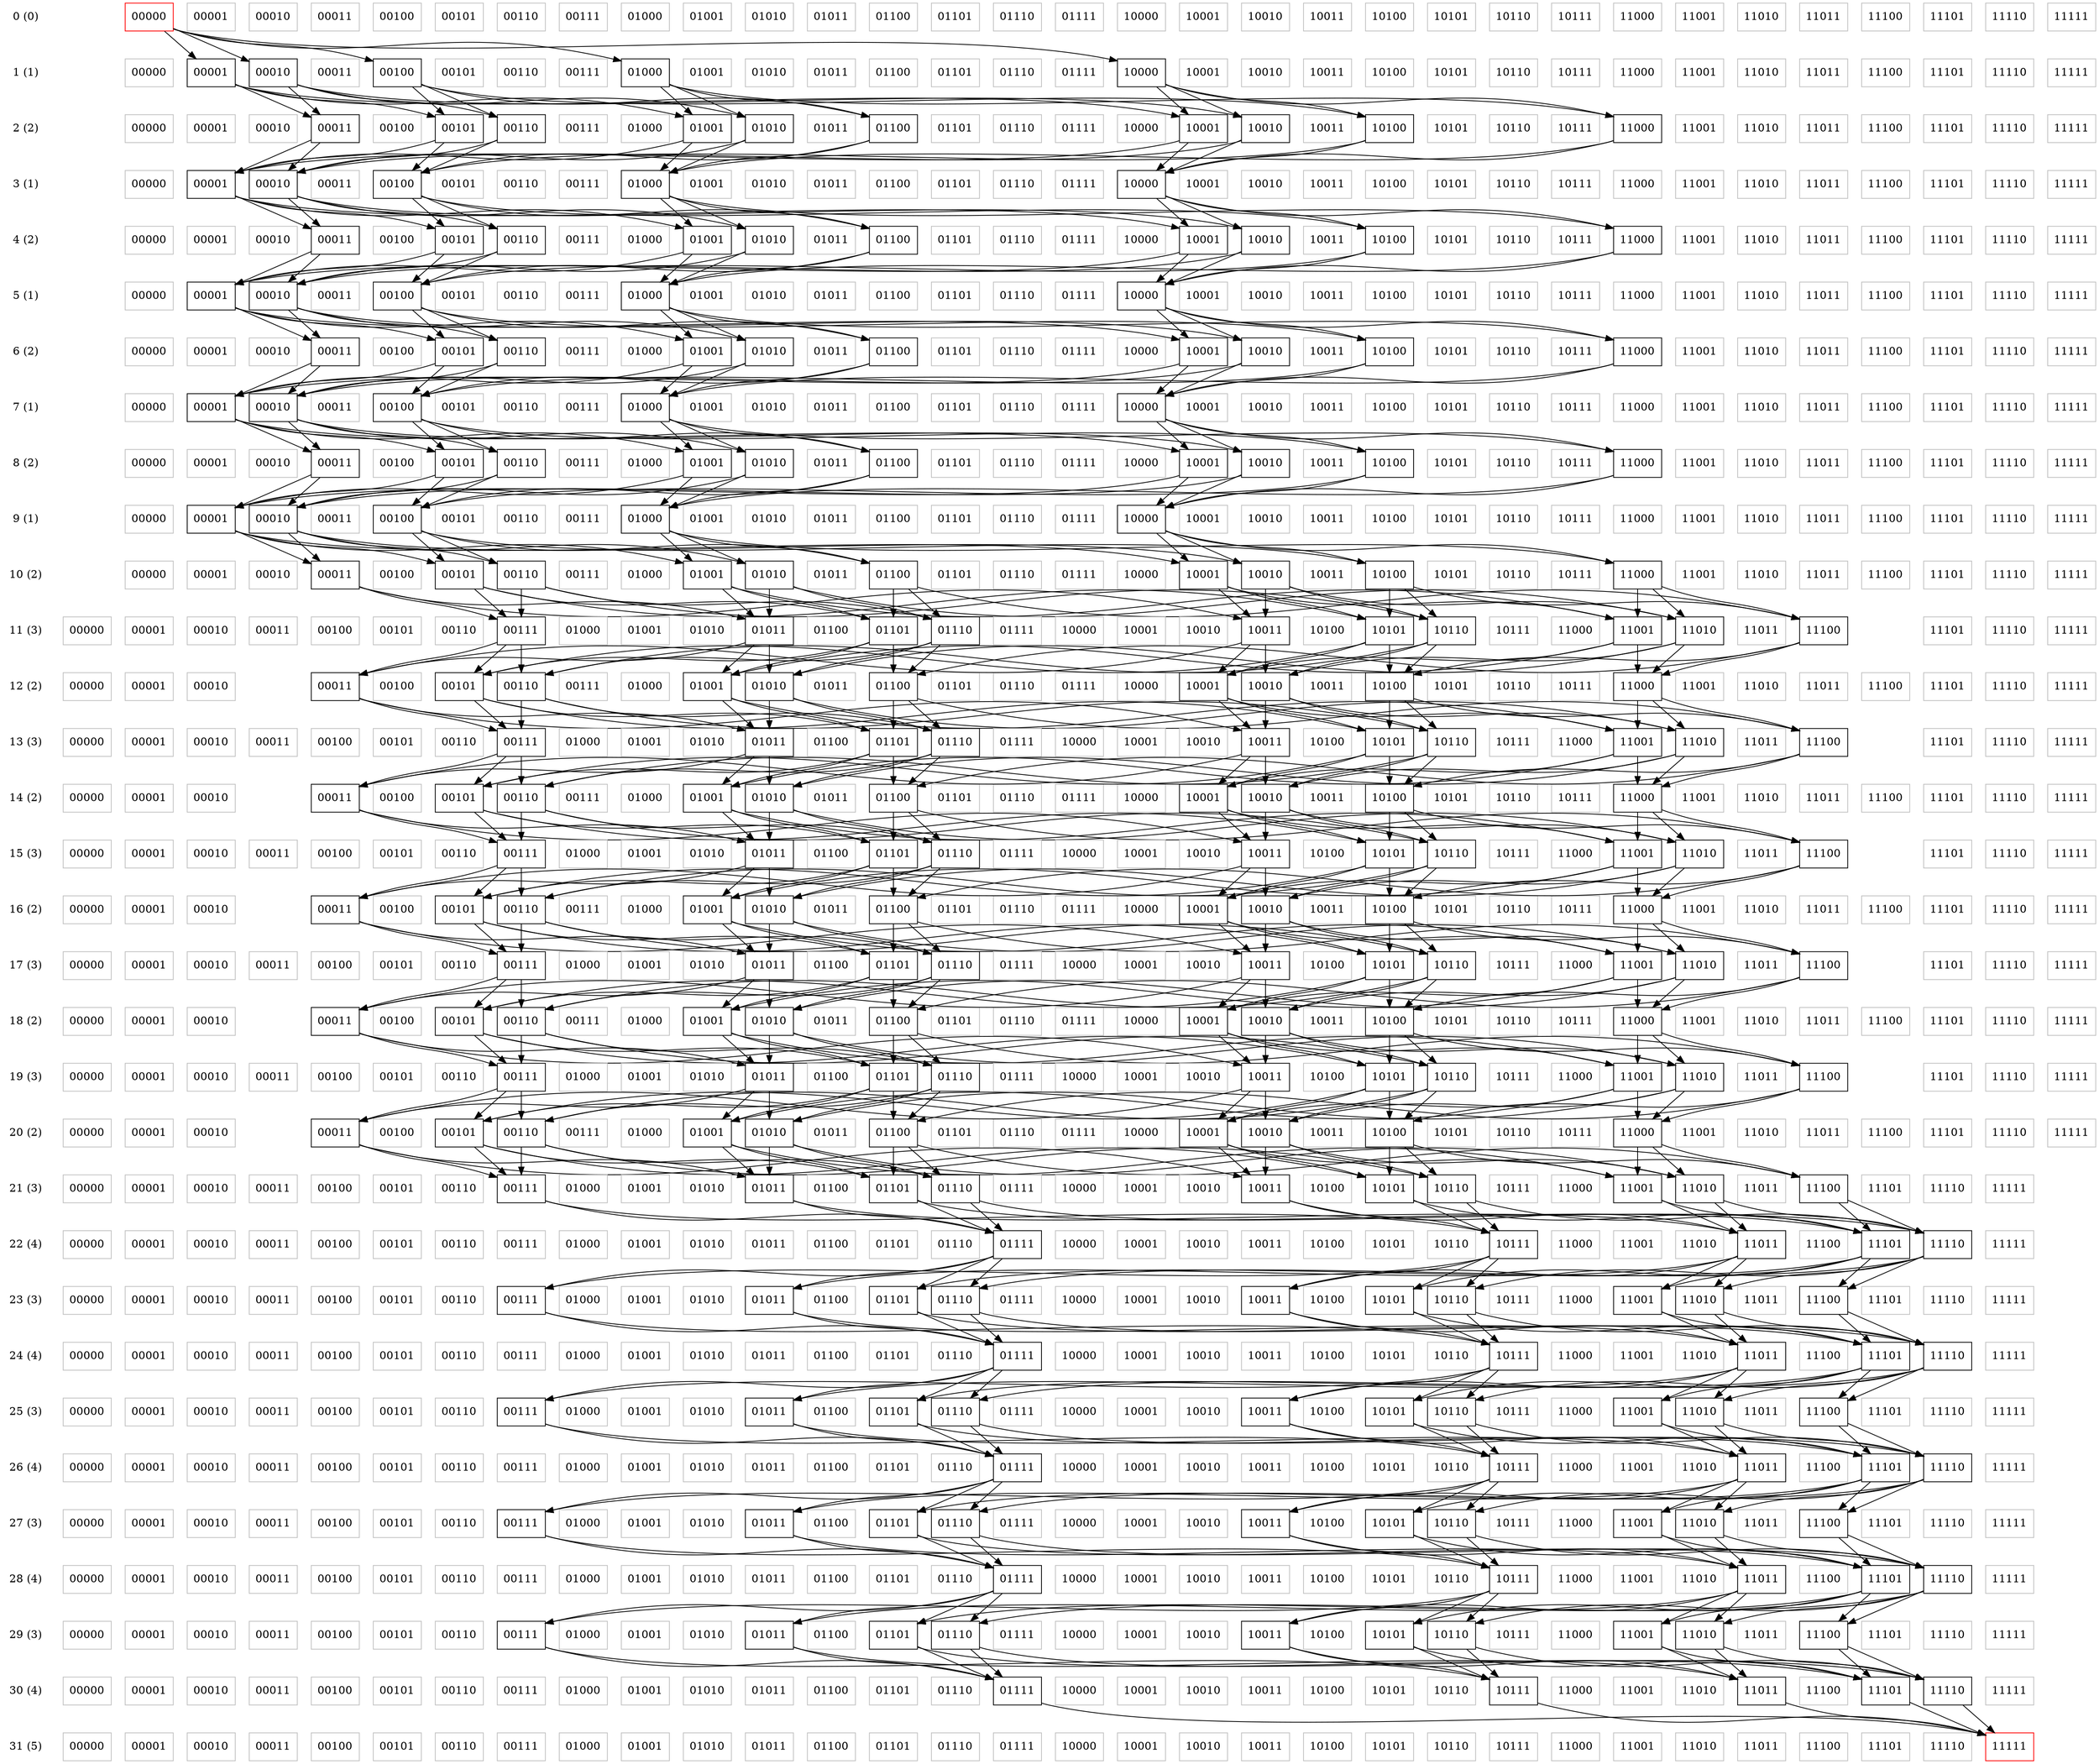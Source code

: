 /*
    dot -T pdf order-5_graph_generated.dot -o order-5_graph_generated.pdf
*/

digraph order5 {

    node [shape=plaintext]

    level_0 [label="0 (0)"]
    level_1 [label="1 (1)"]
    level_2 [label="2 (2)"]
    level_3 [label="3 (1)"]
    level_4 [label="4 (2)"]
    level_5 [label="5 (1)"]
    level_6 [label="6 (2)"]
    level_7 [label="7 (1)"]
    level_8 [label="8 (2)"]
    level_9 [label="9 (1)"]
    level_10 [label="10 (2)"]
    level_11 [label="11 (3)"]
    level_12 [label="12 (2)"]
    level_13 [label="13 (3)"]
    level_14 [label="14 (2)"]
    level_15 [label="15 (3)"]
    level_16 [label="16 (2)"]
    level_17 [label="17 (3)"]
    level_18 [label="18 (2)"]
    level_19 [label="19 (3)"]
    level_20 [label="20 (2)"]
    level_21 [label="21 (3)"]
    level_22 [label="22 (4)"]
    level_23 [label="23 (3)"]
    level_24 [label="24 (4)"]
    level_25 [label="25 (3)"]
    level_26 [label="26 (4)"]
    level_27 [label="27 (3)"]
    level_28 [label="28 (4)"]
    level_29 [label="29 (3)"]
    level_30 [label="30 (4)"]
    level_31 [label="31 (5)"]

    /* Connect the left side row markers invisibly so they stay lined up. */

    edge [style=invis]

    level_0 -> level_0 -> level_1 -> level_2 -> level_3 -> level_4
         -> level_5 -> level_6 -> level_7 -> level_8 -> level_9
         -> level_10 -> level_11 -> level_12 -> level_13 -> level_14
         -> level_15 -> level_16 -> level_17 -> level_18 -> level_19
         -> level_20 -> level_21 -> level_22 -> level_23 -> level_24
         -> level_25 -> level_26 -> level_27 -> level_28 -> level_29
         -> level_30 -> level_31

    graph [ordering=out]
    node [shape=rect]

    /* set of all possible states */

    {
        rank=same; level_0

        level_0_00000 [label="00000",color=red,textcolor=red]
        level_0_00001 [label="00001",color=grey,textcolor=grey]
        level_0_00010 [label="00010",color=grey,textcolor=grey]
        level_0_00011 [label="00011",color=grey,textcolor=grey]
        level_0_00100 [label="00100",color=grey,textcolor=grey]
        level_0_00101 [label="00101",color=grey,textcolor=grey]
        level_0_00110 [label="00110",color=grey,textcolor=grey]
        level_0_00111 [label="00111",color=grey,textcolor=grey]
        level_0_01000 [label="01000",color=grey,textcolor=grey]
        level_0_01001 [label="01001",color=grey,textcolor=grey]
        level_0_01010 [label="01010",color=grey,textcolor=grey]
        level_0_01011 [label="01011",color=grey,textcolor=grey]
        level_0_01100 [label="01100",color=grey,textcolor=grey]
        level_0_01101 [label="01101",color=grey,textcolor=grey]
        level_0_01110 [label="01110",color=grey,textcolor=grey]
        level_0_01111 [label="01111",color=grey,textcolor=grey]
        level_0_10000 [label="10000",color=grey,textcolor=grey]
        level_0_10001 [label="10001",color=grey,textcolor=grey]
        level_0_10010 [label="10010",color=grey,textcolor=grey]
        level_0_10011 [label="10011",color=grey,textcolor=grey]
        level_0_10100 [label="10100",color=grey,textcolor=grey]
        level_0_10101 [label="10101",color=grey,textcolor=grey]
        level_0_10110 [label="10110",color=grey,textcolor=grey]
        level_0_10111 [label="10111",color=grey,textcolor=grey]
        level_0_11000 [label="11000",color=grey,textcolor=grey]
        level_0_11001 [label="11001",color=grey,textcolor=grey]
        level_0_11010 [label="11010",color=grey,textcolor=grey]
        level_0_11011 [label="11011",color=grey,textcolor=grey]
        level_0_11100 [label="11100",color=grey,textcolor=grey]
        level_0_11101 [label="11101",color=grey,textcolor=grey]
        level_0_11110 [label="11110",color=grey,textcolor=grey]
        level_0_11111 [label="11111",color=grey,textcolor=grey]
    }

    {
        rank=same; level_1

        level_1_00000 [label="00000",color=grey,textcolor=grey]
        level_1_00001 [label="00001"]
        level_1_00010 [label="00010"]
        level_1_00011 [label="00011",color=grey,textcolor=grey]
        level_1_00100 [label="00100"]
        level_1_00101 [label="00101",color=grey,textcolor=grey]
        level_1_00110 [label="00110",color=grey,textcolor=grey]
        level_1_00111 [label="00111",color=grey,textcolor=grey]
        level_1_01000 [label="01000"]
        level_1_01001 [label="01001",color=grey,textcolor=grey]
        level_1_01010 [label="01010",color=grey,textcolor=grey]
        level_1_01011 [label="01011",color=grey,textcolor=grey]
        level_1_01100 [label="01100",color=grey,textcolor=grey]
        level_1_01101 [label="01101",color=grey,textcolor=grey]
        level_1_01110 [label="01110",color=grey,textcolor=grey]
        level_1_01111 [label="01111",color=grey,textcolor=grey]
        level_1_10000 [label="10000"]
        level_1_10001 [label="10001",color=grey,textcolor=grey]
        level_1_10010 [label="10010",color=grey,textcolor=grey]
        level_1_10011 [label="10011",color=grey,textcolor=grey]
        level_1_10100 [label="10100",color=grey,textcolor=grey]
        level_1_10101 [label="10101",color=grey,textcolor=grey]
        level_1_10110 [label="10110",color=grey,textcolor=grey]
        level_1_10111 [label="10111",color=grey,textcolor=grey]
        level_1_11000 [label="11000",color=grey,textcolor=grey]
        level_1_11001 [label="11001",color=grey,textcolor=grey]
        level_1_11010 [label="11010",color=grey,textcolor=grey]
        level_1_11011 [label="11011",color=grey,textcolor=grey]
        level_1_11100 [label="11100",color=grey,textcolor=grey]
        level_1_11101 [label="11101",color=grey,textcolor=grey]
        level_1_11110 [label="11110",color=grey,textcolor=grey]
        level_1_11111 [label="11111",color=grey,textcolor=grey]
    }

    {
        rank=same; level_2

        level_2_00000 [label="00000",color=grey,textcolor=grey]
        level_2_00001 [label="00001",color=grey,textcolor=grey]
        level_2_00010 [label="00010",color=grey,textcolor=grey]
        level_2_00011 [label="00011"]
        level_2_00100 [label="00100",color=grey,textcolor=grey]
        level_2_00101 [label="00101"]
        level_2_00110 [label="00110"]
        level_2_00111 [label="00111",color=grey,textcolor=grey]
        level_2_01000 [label="01000",color=grey,textcolor=grey]
        level_2_01001 [label="01001"]
        level_2_01010 [label="01010"]
        level_2_01011 [label="01011",color=grey,textcolor=grey]
        level_2_01100 [label="01100"]
        level_2_01101 [label="01101",color=grey,textcolor=grey]
        level_2_01110 [label="01110",color=grey,textcolor=grey]
        level_2_01111 [label="01111",color=grey,textcolor=grey]
        level_2_10000 [label="10000",color=grey,textcolor=grey]
        level_2_10001 [label="10001"]
        level_2_10010 [label="10010"]
        level_2_10011 [label="10011",color=grey,textcolor=grey]
        level_2_10100 [label="10100"]
        level_2_10101 [label="10101",color=grey,textcolor=grey]
        level_2_10110 [label="10110",color=grey,textcolor=grey]
        level_2_10111 [label="10111",color=grey,textcolor=grey]
        level_2_11000 [label="11000"]
        level_2_11001 [label="11001",color=grey,textcolor=grey]
        level_2_11010 [label="11010",color=grey,textcolor=grey]
        level_2_11011 [label="11011",color=grey,textcolor=grey]
        level_2_11100 [label="11100",color=grey,textcolor=grey]
        level_2_11101 [label="11101",color=grey,textcolor=grey]
        level_2_11110 [label="11110",color=grey,textcolor=grey]
        level_2_11111 [label="11111",color=grey,textcolor=grey]
    }

    {
        rank=same; level_3

        level_3_00000 [label="00000",color=grey,textcolor=grey]
        level_3_00001 [label="00001"]
        level_3_00010 [label="00010"]
        level_3_00011 [label="00011",color=grey,textcolor=grey]
        level_3_00100 [label="00100"]
        level_3_00101 [label="00101",color=grey,textcolor=grey]
        level_3_00110 [label="00110",color=grey,textcolor=grey]
        level_3_00111 [label="00111",color=grey,textcolor=grey]
        level_3_01000 [label="01000"]
        level_3_01001 [label="01001",color=grey,textcolor=grey]
        level_3_01010 [label="01010",color=grey,textcolor=grey]
        level_3_01011 [label="01011",color=grey,textcolor=grey]
        level_3_01100 [label="01100",color=grey,textcolor=grey]
        level_3_01101 [label="01101",color=grey,textcolor=grey]
        level_3_01110 [label="01110",color=grey,textcolor=grey]
        level_3_01111 [label="01111",color=grey,textcolor=grey]
        level_3_10000 [label="10000"]
        level_3_10001 [label="10001",color=grey,textcolor=grey]
        level_3_10010 [label="10010",color=grey,textcolor=grey]
        level_3_10011 [label="10011",color=grey,textcolor=grey]
        level_3_10100 [label="10100",color=grey,textcolor=grey]
        level_3_10101 [label="10101",color=grey,textcolor=grey]
        level_3_10110 [label="10110",color=grey,textcolor=grey]
        level_3_10111 [label="10111",color=grey,textcolor=grey]
        level_3_11000 [label="11000",color=grey,textcolor=grey]
        level_3_11001 [label="11001",color=grey,textcolor=grey]
        level_3_11010 [label="11010",color=grey,textcolor=grey]
        level_3_11011 [label="11011",color=grey,textcolor=grey]
        level_3_11100 [label="11100",color=grey,textcolor=grey]
        level_3_11101 [label="11101",color=grey,textcolor=grey]
        level_3_11110 [label="11110",color=grey,textcolor=grey]
        level_3_11111 [label="11111",color=grey,textcolor=grey]
    }

    {
        rank=same; level_4

        level_4_00000 [label="00000",color=grey,textcolor=grey]
        level_4_00001 [label="00001",color=grey,textcolor=grey]
        level_4_00010 [label="00010",color=grey,textcolor=grey]
        level_4_00011 [label="00011"]
        level_4_00100 [label="00100",color=grey,textcolor=grey]
        level_4_00101 [label="00101"]
        level_4_00110 [label="00110"]
        level_4_00111 [label="00111",color=grey,textcolor=grey]
        level_4_01000 [label="01000",color=grey,textcolor=grey]
        level_4_01001 [label="01001"]
        level_4_01010 [label="01010"]
        level_4_01011 [label="01011",color=grey,textcolor=grey]
        level_4_01100 [label="01100"]
        level_4_01101 [label="01101",color=grey,textcolor=grey]
        level_4_01110 [label="01110",color=grey,textcolor=grey]
        level_4_01111 [label="01111",color=grey,textcolor=grey]
        level_4_10000 [label="10000",color=grey,textcolor=grey]
        level_4_10001 [label="10001"]
        level_4_10010 [label="10010"]
        level_4_10011 [label="10011",color=grey,textcolor=grey]
        level_4_10100 [label="10100"]
        level_4_10101 [label="10101",color=grey,textcolor=grey]
        level_4_10110 [label="10110",color=grey,textcolor=grey]
        level_4_10111 [label="10111",color=grey,textcolor=grey]
        level_4_11000 [label="11000"]
        level_4_11001 [label="11001",color=grey,textcolor=grey]
        level_4_11010 [label="11010",color=grey,textcolor=grey]
        level_4_11011 [label="11011",color=grey,textcolor=grey]
        level_4_11100 [label="11100",color=grey,textcolor=grey]
        level_4_11101 [label="11101",color=grey,textcolor=grey]
        level_4_11110 [label="11110",color=grey,textcolor=grey]
        level_4_11111 [label="11111",color=grey,textcolor=grey]
    }

    {
        rank=same; level_5

        level_5_00000 [label="00000",color=grey,textcolor=grey]
        level_5_00001 [label="00001"]
        level_5_00010 [label="00010"]
        level_5_00011 [label="00011",color=grey,textcolor=grey]
        level_5_00100 [label="00100"]
        level_5_00101 [label="00101",color=grey,textcolor=grey]
        level_5_00110 [label="00110",color=grey,textcolor=grey]
        level_5_00111 [label="00111",color=grey,textcolor=grey]
        level_5_01000 [label="01000"]
        level_5_01001 [label="01001",color=grey,textcolor=grey]
        level_5_01010 [label="01010",color=grey,textcolor=grey]
        level_5_01011 [label="01011",color=grey,textcolor=grey]
        level_5_01100 [label="01100",color=grey,textcolor=grey]
        level_5_01101 [label="01101",color=grey,textcolor=grey]
        level_5_01110 [label="01110",color=grey,textcolor=grey]
        level_5_01111 [label="01111",color=grey,textcolor=grey]
        level_5_10000 [label="10000"]
        level_5_10001 [label="10001",color=grey,textcolor=grey]
        level_5_10010 [label="10010",color=grey,textcolor=grey]
        level_5_10011 [label="10011",color=grey,textcolor=grey]
        level_5_10100 [label="10100",color=grey,textcolor=grey]
        level_5_10101 [label="10101",color=grey,textcolor=grey]
        level_5_10110 [label="10110",color=grey,textcolor=grey]
        level_5_10111 [label="10111",color=grey,textcolor=grey]
        level_5_11000 [label="11000",color=grey,textcolor=grey]
        level_5_11001 [label="11001",color=grey,textcolor=grey]
        level_5_11010 [label="11010",color=grey,textcolor=grey]
        level_5_11011 [label="11011",color=grey,textcolor=grey]
        level_5_11100 [label="11100",color=grey,textcolor=grey]
        level_5_11101 [label="11101",color=grey,textcolor=grey]
        level_5_11110 [label="11110",color=grey,textcolor=grey]
        level_5_11111 [label="11111",color=grey,textcolor=grey]
    }

    {
        rank=same; level_6

        level_6_00000 [label="00000",color=grey,textcolor=grey]
        level_6_00001 [label="00001",color=grey,textcolor=grey]
        level_6_00010 [label="00010",color=grey,textcolor=grey]
        level_6_00011 [label="00011"]
        level_6_00100 [label="00100",color=grey,textcolor=grey]
        level_6_00101 [label="00101"]
        level_6_00110 [label="00110"]
        level_6_00111 [label="00111",color=grey,textcolor=grey]
        level_6_01000 [label="01000",color=grey,textcolor=grey]
        level_6_01001 [label="01001"]
        level_6_01010 [label="01010"]
        level_6_01011 [label="01011",color=grey,textcolor=grey]
        level_6_01100 [label="01100"]
        level_6_01101 [label="01101",color=grey,textcolor=grey]
        level_6_01110 [label="01110",color=grey,textcolor=grey]
        level_6_01111 [label="01111",color=grey,textcolor=grey]
        level_6_10000 [label="10000",color=grey,textcolor=grey]
        level_6_10001 [label="10001"]
        level_6_10010 [label="10010"]
        level_6_10011 [label="10011",color=grey,textcolor=grey]
        level_6_10100 [label="10100"]
        level_6_10101 [label="10101",color=grey,textcolor=grey]
        level_6_10110 [label="10110",color=grey,textcolor=grey]
        level_6_10111 [label="10111",color=grey,textcolor=grey]
        level_6_11000 [label="11000"]
        level_6_11001 [label="11001",color=grey,textcolor=grey]
        level_6_11010 [label="11010",color=grey,textcolor=grey]
        level_6_11011 [label="11011",color=grey,textcolor=grey]
        level_6_11100 [label="11100",color=grey,textcolor=grey]
        level_6_11101 [label="11101",color=grey,textcolor=grey]
        level_6_11110 [label="11110",color=grey,textcolor=grey]
        level_6_11111 [label="11111",color=grey,textcolor=grey]
    }

    {
        rank=same; level_7

        level_7_00000 [label="00000",color=grey,textcolor=grey]
        level_7_00001 [label="00001"]
        level_7_00010 [label="00010"]
        level_7_00011 [label="00011",color=grey,textcolor=grey]
        level_7_00100 [label="00100"]
        level_7_00101 [label="00101",color=grey,textcolor=grey]
        level_7_00110 [label="00110",color=grey,textcolor=grey]
        level_7_00111 [label="00111",color=grey,textcolor=grey]
        level_7_01000 [label="01000"]
        level_7_01001 [label="01001",color=grey,textcolor=grey]
        level_7_01010 [label="01010",color=grey,textcolor=grey]
        level_7_01011 [label="01011",color=grey,textcolor=grey]
        level_7_01100 [label="01100",color=grey,textcolor=grey]
        level_7_01101 [label="01101",color=grey,textcolor=grey]
        level_7_01110 [label="01110",color=grey,textcolor=grey]
        level_7_01111 [label="01111",color=grey,textcolor=grey]
        level_7_10000 [label="10000"]
        level_7_10001 [label="10001",color=grey,textcolor=grey]
        level_7_10010 [label="10010",color=grey,textcolor=grey]
        level_7_10011 [label="10011",color=grey,textcolor=grey]
        level_7_10100 [label="10100",color=grey,textcolor=grey]
        level_7_10101 [label="10101",color=grey,textcolor=grey]
        level_7_10110 [label="10110",color=grey,textcolor=grey]
        level_7_10111 [label="10111",color=grey,textcolor=grey]
        level_7_11000 [label="11000",color=grey,textcolor=grey]
        level_7_11001 [label="11001",color=grey,textcolor=grey]
        level_7_11010 [label="11010",color=grey,textcolor=grey]
        level_7_11011 [label="11011",color=grey,textcolor=grey]
        level_7_11100 [label="11100",color=grey,textcolor=grey]
        level_7_11101 [label="11101",color=grey,textcolor=grey]
        level_7_11110 [label="11110",color=grey,textcolor=grey]
        level_7_11111 [label="11111",color=grey,textcolor=grey]
    }

    {
        rank=same; level_8

        level_8_00000 [label="00000",color=grey,textcolor=grey]
        level_8_00001 [label="00001",color=grey,textcolor=grey]
        level_8_00010 [label="00010",color=grey,textcolor=grey]
        level_8_00011 [label="00011"]
        level_8_00100 [label="00100",color=grey,textcolor=grey]
        level_8_00101 [label="00101"]
        level_8_00110 [label="00110"]
        level_8_00111 [label="00111",color=grey,textcolor=grey]
        level_8_01000 [label="01000",color=grey,textcolor=grey]
        level_8_01001 [label="01001"]
        level_8_01010 [label="01010"]
        level_8_01011 [label="01011",color=grey,textcolor=grey]
        level_8_01100 [label="01100"]
        level_8_01101 [label="01101",color=grey,textcolor=grey]
        level_8_01110 [label="01110",color=grey,textcolor=grey]
        level_8_01111 [label="01111",color=grey,textcolor=grey]
        level_8_10000 [label="10000",color=grey,textcolor=grey]
        level_8_10001 [label="10001"]
        level_8_10010 [label="10010"]
        level_8_10011 [label="10011",color=grey,textcolor=grey]
        level_8_10100 [label="10100"]
        level_8_10101 [label="10101",color=grey,textcolor=grey]
        level_8_10110 [label="10110",color=grey,textcolor=grey]
        level_8_10111 [label="10111",color=grey,textcolor=grey]
        level_8_11000 [label="11000"]
        level_8_11001 [label="11001",color=grey,textcolor=grey]
        level_8_11010 [label="11010",color=grey,textcolor=grey]
        level_8_11011 [label="11011",color=grey,textcolor=grey]
        level_8_11100 [label="11100",color=grey,textcolor=grey]
        level_8_11101 [label="11101",color=grey,textcolor=grey]
        level_8_11110 [label="11110",color=grey,textcolor=grey]
        level_8_11111 [label="11111",color=grey,textcolor=grey]
    }

    {
        rank=same; level_9

        level_9_00000 [label="00000",color=grey,textcolor=grey]
        level_9_00001 [label="00001"]
        level_9_00010 [label="00010"]
        level_9_00011 [label="00011",color=grey,textcolor=grey]
        level_9_00100 [label="00100"]
        level_9_00101 [label="00101",color=grey,textcolor=grey]
        level_9_00110 [label="00110",color=grey,textcolor=grey]
        level_9_00111 [label="00111",color=grey,textcolor=grey]
        level_9_01000 [label="01000"]
        level_9_01001 [label="01001",color=grey,textcolor=grey]
        level_9_01010 [label="01010",color=grey,textcolor=grey]
        level_9_01011 [label="01011",color=grey,textcolor=grey]
        level_9_01100 [label="01100",color=grey,textcolor=grey]
        level_9_01101 [label="01101",color=grey,textcolor=grey]
        level_9_01110 [label="01110",color=grey,textcolor=grey]
        level_9_01111 [label="01111",color=grey,textcolor=grey]
        level_9_10000 [label="10000"]
        level_9_10001 [label="10001",color=grey,textcolor=grey]
        level_9_10010 [label="10010",color=grey,textcolor=grey]
        level_9_10011 [label="10011",color=grey,textcolor=grey]
        level_9_10100 [label="10100",color=grey,textcolor=grey]
        level_9_10101 [label="10101",color=grey,textcolor=grey]
        level_9_10110 [label="10110",color=grey,textcolor=grey]
        level_9_10111 [label="10111",color=grey,textcolor=grey]
        level_9_11000 [label="11000",color=grey,textcolor=grey]
        level_9_11001 [label="11001",color=grey,textcolor=grey]
        level_9_11010 [label="11010",color=grey,textcolor=grey]
        level_9_11011 [label="11011",color=grey,textcolor=grey]
        level_9_11100 [label="11100",color=grey,textcolor=grey]
        level_9_11101 [label="11101",color=grey,textcolor=grey]
        level_9_11110 [label="11110",color=grey,textcolor=grey]
        level_9_11111 [label="11111",color=grey,textcolor=grey]
    }

    {
        rank=same; level_10

        level_10_00000 [label="00000",color=grey,textcolor=grey]
        level_10_00001 [label="00001",color=grey,textcolor=grey]
        level_10_00010 [label="00010",color=grey,textcolor=grey]
        level_10_00011 [label="00011"]
        level_10_00100 [label="00100",color=grey,textcolor=grey]
        level_10_00101 [label="00101"]
        level_10_00110 [label="00110"]
        level_10_00111 [label="00111",color=grey,textcolor=grey]
        level_10_01000 [label="01000",color=grey,textcolor=grey]
        level_10_01001 [label="01001"]
        level_10_01010 [label="01010"]
        level_10_01011 [label="01011",color=grey,textcolor=grey]
        level_10_01100 [label="01100"]
        level_10_01101 [label="01101",color=grey,textcolor=grey]
        level_10_01110 [label="01110",color=grey,textcolor=grey]
        level_10_01111 [label="01111",color=grey,textcolor=grey]
        level_10_10000 [label="10000",color=grey,textcolor=grey]
        level_10_10001 [label="10001"]
        level_10_10010 [label="10010"]
        level_10_10011 [label="10011",color=grey,textcolor=grey]
        level_10_10100 [label="10100"]
        level_10_10101 [label="10101",color=grey,textcolor=grey]
        level_10_10110 [label="10110",color=grey,textcolor=grey]
        level_10_10111 [label="10111",color=grey,textcolor=grey]
        level_10_11000 [label="11000"]
        level_10_11001 [label="11001",color=grey,textcolor=grey]
        level_10_11010 [label="11010",color=grey,textcolor=grey]
        level_10_11011 [label="11011",color=grey,textcolor=grey]
        level_10_11100 [label="11100",color=grey,textcolor=grey]
        level_10_11101 [label="11101",color=grey,textcolor=grey]
        level_10_11110 [label="11110",color=grey,textcolor=grey]
        level_10_11111 [label="11111",color=grey,textcolor=grey]
    }

    {
        rank=same; level_11

        level_11_00000 [label="00000",color=grey,textcolor=grey]
        level_11_00001 [label="00001",color=grey,textcolor=grey]
        level_11_00010 [label="00010",color=grey,textcolor=grey]
        level_11_00011 [label="00011",color=grey,textcolor=grey]
        level_11_00100 [label="00100",color=grey,textcolor=grey]
        level_11_00101 [label="00101",color=grey,textcolor=grey]
        level_11_00110 [label="00110",color=grey,textcolor=grey]
        level_11_00111 [label="00111"]
        level_11_01000 [label="01000",color=grey,textcolor=grey]
        level_11_01001 [label="01001",color=grey,textcolor=grey]
        level_11_01010 [label="01010",color=grey,textcolor=grey]
        level_11_01011 [label="01011"]
        level_11_01100 [label="01100",color=grey,textcolor=grey]
        level_11_01101 [label="01101"]
        level_11_01110 [label="01110"]
        level_11_01111 [label="01111",color=grey,textcolor=grey]
        level_11_10000 [label="10000",color=grey,textcolor=grey]
        level_11_10001 [label="10001",color=grey,textcolor=grey]
        level_11_10010 [label="10010",color=grey,textcolor=grey]
        level_11_10011 [label="10011"]
        level_11_10100 [label="10100",color=grey,textcolor=grey]
        level_11_10101 [label="10101"]
        level_11_10110 [label="10110"]
        level_11_10111 [label="10111",color=grey,textcolor=grey]
        level_11_11000 [label="11000",color=grey,textcolor=grey]
        level_11_11001 [label="11001"]
        level_11_11010 [label="11010"]
        level_11_11011 [label="11011",color=grey,textcolor=grey]
        level_11_11100 [label="11100"]
        level_11_11101 [label="11101",color=grey,textcolor=grey]
        level_11_11110 [label="11110",color=grey,textcolor=grey]
        level_11_11111 [label="11111",color=grey,textcolor=grey]
    }

    {
        rank=same; level_12

        level_12_00000 [label="00000",color=grey,textcolor=grey]
        level_12_00001 [label="00001",color=grey,textcolor=grey]
        level_12_00010 [label="00010",color=grey,textcolor=grey]
        level_12_00011 [label="00011"]
        level_12_00100 [label="00100",color=grey,textcolor=grey]
        level_12_00101 [label="00101"]
        level_12_00110 [label="00110"]
        level_12_00111 [label="00111",color=grey,textcolor=grey]
        level_12_01000 [label="01000",color=grey,textcolor=grey]
        level_12_01001 [label="01001"]
        level_12_01010 [label="01010"]
        level_12_01011 [label="01011",color=grey,textcolor=grey]
        level_12_01100 [label="01100"]
        level_12_01101 [label="01101",color=grey,textcolor=grey]
        level_12_01110 [label="01110",color=grey,textcolor=grey]
        level_12_01111 [label="01111",color=grey,textcolor=grey]
        level_12_10000 [label="10000",color=grey,textcolor=grey]
        level_12_10001 [label="10001"]
        level_12_10010 [label="10010"]
        level_12_10011 [label="10011",color=grey,textcolor=grey]
        level_12_10100 [label="10100"]
        level_12_10101 [label="10101",color=grey,textcolor=grey]
        level_12_10110 [label="10110",color=grey,textcolor=grey]
        level_12_10111 [label="10111",color=grey,textcolor=grey]
        level_12_11000 [label="11000"]
        level_12_11001 [label="11001",color=grey,textcolor=grey]
        level_12_11010 [label="11010",color=grey,textcolor=grey]
        level_12_11011 [label="11011",color=grey,textcolor=grey]
        level_12_11100 [label="11100",color=grey,textcolor=grey]
        level_12_11101 [label="11101",color=grey,textcolor=grey]
        level_12_11110 [label="11110",color=grey,textcolor=grey]
        level_12_11111 [label="11111",color=grey,textcolor=grey]
    }

    {
        rank=same; level_13

        level_13_00000 [label="00000",color=grey,textcolor=grey]
        level_13_00001 [label="00001",color=grey,textcolor=grey]
        level_13_00010 [label="00010",color=grey,textcolor=grey]
        level_13_00011 [label="00011",color=grey,textcolor=grey]
        level_13_00100 [label="00100",color=grey,textcolor=grey]
        level_13_00101 [label="00101",color=grey,textcolor=grey]
        level_13_00110 [label="00110",color=grey,textcolor=grey]
        level_13_00111 [label="00111"]
        level_13_01000 [label="01000",color=grey,textcolor=grey]
        level_13_01001 [label="01001",color=grey,textcolor=grey]
        level_13_01010 [label="01010",color=grey,textcolor=grey]
        level_13_01011 [label="01011"]
        level_13_01100 [label="01100",color=grey,textcolor=grey]
        level_13_01101 [label="01101"]
        level_13_01110 [label="01110"]
        level_13_01111 [label="01111",color=grey,textcolor=grey]
        level_13_10000 [label="10000",color=grey,textcolor=grey]
        level_13_10001 [label="10001",color=grey,textcolor=grey]
        level_13_10010 [label="10010",color=grey,textcolor=grey]
        level_13_10011 [label="10011"]
        level_13_10100 [label="10100",color=grey,textcolor=grey]
        level_13_10101 [label="10101"]
        level_13_10110 [label="10110"]
        level_13_10111 [label="10111",color=grey,textcolor=grey]
        level_13_11000 [label="11000",color=grey,textcolor=grey]
        level_13_11001 [label="11001"]
        level_13_11010 [label="11010"]
        level_13_11011 [label="11011",color=grey,textcolor=grey]
        level_13_11100 [label="11100"]
        level_13_11101 [label="11101",color=grey,textcolor=grey]
        level_13_11110 [label="11110",color=grey,textcolor=grey]
        level_13_11111 [label="11111",color=grey,textcolor=grey]
    }

    {
        rank=same; level_14

        level_14_00000 [label="00000",color=grey,textcolor=grey]
        level_14_00001 [label="00001",color=grey,textcolor=grey]
        level_14_00010 [label="00010",color=grey,textcolor=grey]
        level_14_00011 [label="00011"]
        level_14_00100 [label="00100",color=grey,textcolor=grey]
        level_14_00101 [label="00101"]
        level_14_00110 [label="00110"]
        level_14_00111 [label="00111",color=grey,textcolor=grey]
        level_14_01000 [label="01000",color=grey,textcolor=grey]
        level_14_01001 [label="01001"]
        level_14_01010 [label="01010"]
        level_14_01011 [label="01011",color=grey,textcolor=grey]
        level_14_01100 [label="01100"]
        level_14_01101 [label="01101",color=grey,textcolor=grey]
        level_14_01110 [label="01110",color=grey,textcolor=grey]
        level_14_01111 [label="01111",color=grey,textcolor=grey]
        level_14_10000 [label="10000",color=grey,textcolor=grey]
        level_14_10001 [label="10001"]
        level_14_10010 [label="10010"]
        level_14_10011 [label="10011",color=grey,textcolor=grey]
        level_14_10100 [label="10100"]
        level_14_10101 [label="10101",color=grey,textcolor=grey]
        level_14_10110 [label="10110",color=grey,textcolor=grey]
        level_14_10111 [label="10111",color=grey,textcolor=grey]
        level_14_11000 [label="11000"]
        level_14_11001 [label="11001",color=grey,textcolor=grey]
        level_14_11010 [label="11010",color=grey,textcolor=grey]
        level_14_11011 [label="11011",color=grey,textcolor=grey]
        level_14_11100 [label="11100",color=grey,textcolor=grey]
        level_14_11101 [label="11101",color=grey,textcolor=grey]
        level_14_11110 [label="11110",color=grey,textcolor=grey]
        level_14_11111 [label="11111",color=grey,textcolor=grey]
    }

    {
        rank=same; level_15

        level_15_00000 [label="00000",color=grey,textcolor=grey]
        level_15_00001 [label="00001",color=grey,textcolor=grey]
        level_15_00010 [label="00010",color=grey,textcolor=grey]
        level_15_00011 [label="00011",color=grey,textcolor=grey]
        level_15_00100 [label="00100",color=grey,textcolor=grey]
        level_15_00101 [label="00101",color=grey,textcolor=grey]
        level_15_00110 [label="00110",color=grey,textcolor=grey]
        level_15_00111 [label="00111"]
        level_15_01000 [label="01000",color=grey,textcolor=grey]
        level_15_01001 [label="01001",color=grey,textcolor=grey]
        level_15_01010 [label="01010",color=grey,textcolor=grey]
        level_15_01011 [label="01011"]
        level_15_01100 [label="01100",color=grey,textcolor=grey]
        level_15_01101 [label="01101"]
        level_15_01110 [label="01110"]
        level_15_01111 [label="01111",color=grey,textcolor=grey]
        level_15_10000 [label="10000",color=grey,textcolor=grey]
        level_15_10001 [label="10001",color=grey,textcolor=grey]
        level_15_10010 [label="10010",color=grey,textcolor=grey]
        level_15_10011 [label="10011"]
        level_15_10100 [label="10100",color=grey,textcolor=grey]
        level_15_10101 [label="10101"]
        level_15_10110 [label="10110"]
        level_15_10111 [label="10111",color=grey,textcolor=grey]
        level_15_11000 [label="11000",color=grey,textcolor=grey]
        level_15_11001 [label="11001"]
        level_15_11010 [label="11010"]
        level_15_11011 [label="11011",color=grey,textcolor=grey]
        level_15_11100 [label="11100"]
        level_15_11101 [label="11101",color=grey,textcolor=grey]
        level_15_11110 [label="11110",color=grey,textcolor=grey]
        level_15_11111 [label="11111",color=grey,textcolor=grey]
    }

    {
        rank=same; level_16

        level_16_00000 [label="00000",color=grey,textcolor=grey]
        level_16_00001 [label="00001",color=grey,textcolor=grey]
        level_16_00010 [label="00010",color=grey,textcolor=grey]
        level_16_00011 [label="00011"]
        level_16_00100 [label="00100",color=grey,textcolor=grey]
        level_16_00101 [label="00101"]
        level_16_00110 [label="00110"]
        level_16_00111 [label="00111",color=grey,textcolor=grey]
        level_16_01000 [label="01000",color=grey,textcolor=grey]
        level_16_01001 [label="01001"]
        level_16_01010 [label="01010"]
        level_16_01011 [label="01011",color=grey,textcolor=grey]
        level_16_01100 [label="01100"]
        level_16_01101 [label="01101",color=grey,textcolor=grey]
        level_16_01110 [label="01110",color=grey,textcolor=grey]
        level_16_01111 [label="01111",color=grey,textcolor=grey]
        level_16_10000 [label="10000",color=grey,textcolor=grey]
        level_16_10001 [label="10001"]
        level_16_10010 [label="10010"]
        level_16_10011 [label="10011",color=grey,textcolor=grey]
        level_16_10100 [label="10100"]
        level_16_10101 [label="10101",color=grey,textcolor=grey]
        level_16_10110 [label="10110",color=grey,textcolor=grey]
        level_16_10111 [label="10111",color=grey,textcolor=grey]
        level_16_11000 [label="11000"]
        level_16_11001 [label="11001",color=grey,textcolor=grey]
        level_16_11010 [label="11010",color=grey,textcolor=grey]
        level_16_11011 [label="11011",color=grey,textcolor=grey]
        level_16_11100 [label="11100",color=grey,textcolor=grey]
        level_16_11101 [label="11101",color=grey,textcolor=grey]
        level_16_11110 [label="11110",color=grey,textcolor=grey]
        level_16_11111 [label="11111",color=grey,textcolor=grey]
    }

    {
        rank=same; level_17

        level_17_00000 [label="00000",color=grey,textcolor=grey]
        level_17_00001 [label="00001",color=grey,textcolor=grey]
        level_17_00010 [label="00010",color=grey,textcolor=grey]
        level_17_00011 [label="00011",color=grey,textcolor=grey]
        level_17_00100 [label="00100",color=grey,textcolor=grey]
        level_17_00101 [label="00101",color=grey,textcolor=grey]
        level_17_00110 [label="00110",color=grey,textcolor=grey]
        level_17_00111 [label="00111"]
        level_17_01000 [label="01000",color=grey,textcolor=grey]
        level_17_01001 [label="01001",color=grey,textcolor=grey]
        level_17_01010 [label="01010",color=grey,textcolor=grey]
        level_17_01011 [label="01011"]
        level_17_01100 [label="01100",color=grey,textcolor=grey]
        level_17_01101 [label="01101"]
        level_17_01110 [label="01110"]
        level_17_01111 [label="01111",color=grey,textcolor=grey]
        level_17_10000 [label="10000",color=grey,textcolor=grey]
        level_17_10001 [label="10001",color=grey,textcolor=grey]
        level_17_10010 [label="10010",color=grey,textcolor=grey]
        level_17_10011 [label="10011"]
        level_17_10100 [label="10100",color=grey,textcolor=grey]
        level_17_10101 [label="10101"]
        level_17_10110 [label="10110"]
        level_17_10111 [label="10111",color=grey,textcolor=grey]
        level_17_11000 [label="11000",color=grey,textcolor=grey]
        level_17_11001 [label="11001"]
        level_17_11010 [label="11010"]
        level_17_11011 [label="11011",color=grey,textcolor=grey]
        level_17_11100 [label="11100"]
        level_17_11101 [label="11101",color=grey,textcolor=grey]
        level_17_11110 [label="11110",color=grey,textcolor=grey]
        level_17_11111 [label="11111",color=grey,textcolor=grey]
    }

    {
        rank=same; level_18

        level_18_00000 [label="00000",color=grey,textcolor=grey]
        level_18_00001 [label="00001",color=grey,textcolor=grey]
        level_18_00010 [label="00010",color=grey,textcolor=grey]
        level_18_00011 [label="00011"]
        level_18_00100 [label="00100",color=grey,textcolor=grey]
        level_18_00101 [label="00101"]
        level_18_00110 [label="00110"]
        level_18_00111 [label="00111",color=grey,textcolor=grey]
        level_18_01000 [label="01000",color=grey,textcolor=grey]
        level_18_01001 [label="01001"]
        level_18_01010 [label="01010"]
        level_18_01011 [label="01011",color=grey,textcolor=grey]
        level_18_01100 [label="01100"]
        level_18_01101 [label="01101",color=grey,textcolor=grey]
        level_18_01110 [label="01110",color=grey,textcolor=grey]
        level_18_01111 [label="01111",color=grey,textcolor=grey]
        level_18_10000 [label="10000",color=grey,textcolor=grey]
        level_18_10001 [label="10001"]
        level_18_10010 [label="10010"]
        level_18_10011 [label="10011",color=grey,textcolor=grey]
        level_18_10100 [label="10100"]
        level_18_10101 [label="10101",color=grey,textcolor=grey]
        level_18_10110 [label="10110",color=grey,textcolor=grey]
        level_18_10111 [label="10111",color=grey,textcolor=grey]
        level_18_11000 [label="11000"]
        level_18_11001 [label="11001",color=grey,textcolor=grey]
        level_18_11010 [label="11010",color=grey,textcolor=grey]
        level_18_11011 [label="11011",color=grey,textcolor=grey]
        level_18_11100 [label="11100",color=grey,textcolor=grey]
        level_18_11101 [label="11101",color=grey,textcolor=grey]
        level_18_11110 [label="11110",color=grey,textcolor=grey]
        level_18_11111 [label="11111",color=grey,textcolor=grey]
    }

    {
        rank=same; level_19

        level_19_00000 [label="00000",color=grey,textcolor=grey]
        level_19_00001 [label="00001",color=grey,textcolor=grey]
        level_19_00010 [label="00010",color=grey,textcolor=grey]
        level_19_00011 [label="00011",color=grey,textcolor=grey]
        level_19_00100 [label="00100",color=grey,textcolor=grey]
        level_19_00101 [label="00101",color=grey,textcolor=grey]
        level_19_00110 [label="00110",color=grey,textcolor=grey]
        level_19_00111 [label="00111"]
        level_19_01000 [label="01000",color=grey,textcolor=grey]
        level_19_01001 [label="01001",color=grey,textcolor=grey]
        level_19_01010 [label="01010",color=grey,textcolor=grey]
        level_19_01011 [label="01011"]
        level_19_01100 [label="01100",color=grey,textcolor=grey]
        level_19_01101 [label="01101"]
        level_19_01110 [label="01110"]
        level_19_01111 [label="01111",color=grey,textcolor=grey]
        level_19_10000 [label="10000",color=grey,textcolor=grey]
        level_19_10001 [label="10001",color=grey,textcolor=grey]
        level_19_10010 [label="10010",color=grey,textcolor=grey]
        level_19_10011 [label="10011"]
        level_19_10100 [label="10100",color=grey,textcolor=grey]
        level_19_10101 [label="10101"]
        level_19_10110 [label="10110"]
        level_19_10111 [label="10111",color=grey,textcolor=grey]
        level_19_11000 [label="11000",color=grey,textcolor=grey]
        level_19_11001 [label="11001"]
        level_19_11010 [label="11010"]
        level_19_11011 [label="11011",color=grey,textcolor=grey]
        level_19_11100 [label="11100"]
        level_19_11101 [label="11101",color=grey,textcolor=grey]
        level_19_11110 [label="11110",color=grey,textcolor=grey]
        level_19_11111 [label="11111",color=grey,textcolor=grey]
    }

    {
        rank=same; level_20

        level_20_00000 [label="00000",color=grey,textcolor=grey]
        level_20_00001 [label="00001",color=grey,textcolor=grey]
        level_20_00010 [label="00010",color=grey,textcolor=grey]
        level_20_00011 [label="00011"]
        level_20_00100 [label="00100",color=grey,textcolor=grey]
        level_20_00101 [label="00101"]
        level_20_00110 [label="00110"]
        level_20_00111 [label="00111",color=grey,textcolor=grey]
        level_20_01000 [label="01000",color=grey,textcolor=grey]
        level_20_01001 [label="01001"]
        level_20_01010 [label="01010"]
        level_20_01011 [label="01011",color=grey,textcolor=grey]
        level_20_01100 [label="01100"]
        level_20_01101 [label="01101",color=grey,textcolor=grey]
        level_20_01110 [label="01110",color=grey,textcolor=grey]
        level_20_01111 [label="01111",color=grey,textcolor=grey]
        level_20_10000 [label="10000",color=grey,textcolor=grey]
        level_20_10001 [label="10001"]
        level_20_10010 [label="10010"]
        level_20_10011 [label="10011",color=grey,textcolor=grey]
        level_20_10100 [label="10100"]
        level_20_10101 [label="10101",color=grey,textcolor=grey]
        level_20_10110 [label="10110",color=grey,textcolor=grey]
        level_20_10111 [label="10111",color=grey,textcolor=grey]
        level_20_11000 [label="11000"]
        level_20_11001 [label="11001",color=grey,textcolor=grey]
        level_20_11010 [label="11010",color=grey,textcolor=grey]
        level_20_11011 [label="11011",color=grey,textcolor=grey]
        level_20_11100 [label="11100",color=grey,textcolor=grey]
        level_20_11101 [label="11101",color=grey,textcolor=grey]
        level_20_11110 [label="11110",color=grey,textcolor=grey]
        level_20_11111 [label="11111",color=grey,textcolor=grey]
    }

    {
        rank=same; level_21

        level_21_00000 [label="00000",color=grey,textcolor=grey]
        level_21_00001 [label="00001",color=grey,textcolor=grey]
        level_21_00010 [label="00010",color=grey,textcolor=grey]
        level_21_00011 [label="00011",color=grey,textcolor=grey]
        level_21_00100 [label="00100",color=grey,textcolor=grey]
        level_21_00101 [label="00101",color=grey,textcolor=grey]
        level_21_00110 [label="00110",color=grey,textcolor=grey]
        level_21_00111 [label="00111"]
        level_21_01000 [label="01000",color=grey,textcolor=grey]
        level_21_01001 [label="01001",color=grey,textcolor=grey]
        level_21_01010 [label="01010",color=grey,textcolor=grey]
        level_21_01011 [label="01011"]
        level_21_01100 [label="01100",color=grey,textcolor=grey]
        level_21_01101 [label="01101"]
        level_21_01110 [label="01110"]
        level_21_01111 [label="01111",color=grey,textcolor=grey]
        level_21_10000 [label="10000",color=grey,textcolor=grey]
        level_21_10001 [label="10001",color=grey,textcolor=grey]
        level_21_10010 [label="10010",color=grey,textcolor=grey]
        level_21_10011 [label="10011"]
        level_21_10100 [label="10100",color=grey,textcolor=grey]
        level_21_10101 [label="10101"]
        level_21_10110 [label="10110"]
        level_21_10111 [label="10111",color=grey,textcolor=grey]
        level_21_11000 [label="11000",color=grey,textcolor=grey]
        level_21_11001 [label="11001"]
        level_21_11010 [label="11010"]
        level_21_11011 [label="11011",color=grey,textcolor=grey]
        level_21_11100 [label="11100"]
        level_21_11101 [label="11101",color=grey,textcolor=grey]
        level_21_11110 [label="11110",color=grey,textcolor=grey]
        level_21_11111 [label="11111",color=grey,textcolor=grey]
    }

    {
        rank=same; level_22

        level_22_00000 [label="00000",color=grey,textcolor=grey]
        level_22_00001 [label="00001",color=grey,textcolor=grey]
        level_22_00010 [label="00010",color=grey,textcolor=grey]
        level_22_00011 [label="00011",color=grey,textcolor=grey]
        level_22_00100 [label="00100",color=grey,textcolor=grey]
        level_22_00101 [label="00101",color=grey,textcolor=grey]
        level_22_00110 [label="00110",color=grey,textcolor=grey]
        level_22_00111 [label="00111",color=grey,textcolor=grey]
        level_22_01000 [label="01000",color=grey,textcolor=grey]
        level_22_01001 [label="01001",color=grey,textcolor=grey]
        level_22_01010 [label="01010",color=grey,textcolor=grey]
        level_22_01011 [label="01011",color=grey,textcolor=grey]
        level_22_01100 [label="01100",color=grey,textcolor=grey]
        level_22_01101 [label="01101",color=grey,textcolor=grey]
        level_22_01110 [label="01110",color=grey,textcolor=grey]
        level_22_01111 [label="01111"]
        level_22_10000 [label="10000",color=grey,textcolor=grey]
        level_22_10001 [label="10001",color=grey,textcolor=grey]
        level_22_10010 [label="10010",color=grey,textcolor=grey]
        level_22_10011 [label="10011",color=grey,textcolor=grey]
        level_22_10100 [label="10100",color=grey,textcolor=grey]
        level_22_10101 [label="10101",color=grey,textcolor=grey]
        level_22_10110 [label="10110",color=grey,textcolor=grey]
        level_22_10111 [label="10111"]
        level_22_11000 [label="11000",color=grey,textcolor=grey]
        level_22_11001 [label="11001",color=grey,textcolor=grey]
        level_22_11010 [label="11010",color=grey,textcolor=grey]
        level_22_11011 [label="11011"]
        level_22_11100 [label="11100",color=grey,textcolor=grey]
        level_22_11101 [label="11101"]
        level_22_11110 [label="11110"]
        level_22_11111 [label="11111",color=grey,textcolor=grey]
    }

    {
        rank=same; level_23

        level_23_00000 [label="00000",color=grey,textcolor=grey]
        level_23_00001 [label="00001",color=grey,textcolor=grey]
        level_23_00010 [label="00010",color=grey,textcolor=grey]
        level_23_00011 [label="00011",color=grey,textcolor=grey]
        level_23_00100 [label="00100",color=grey,textcolor=grey]
        level_23_00101 [label="00101",color=grey,textcolor=grey]
        level_23_00110 [label="00110",color=grey,textcolor=grey]
        level_23_00111 [label="00111"]
        level_23_01000 [label="01000",color=grey,textcolor=grey]
        level_23_01001 [label="01001",color=grey,textcolor=grey]
        level_23_01010 [label="01010",color=grey,textcolor=grey]
        level_23_01011 [label="01011"]
        level_23_01100 [label="01100",color=grey,textcolor=grey]
        level_23_01101 [label="01101"]
        level_23_01110 [label="01110"]
        level_23_01111 [label="01111",color=grey,textcolor=grey]
        level_23_10000 [label="10000",color=grey,textcolor=grey]
        level_23_10001 [label="10001",color=grey,textcolor=grey]
        level_23_10010 [label="10010",color=grey,textcolor=grey]
        level_23_10011 [label="10011"]
        level_23_10100 [label="10100",color=grey,textcolor=grey]
        level_23_10101 [label="10101"]
        level_23_10110 [label="10110"]
        level_23_10111 [label="10111",color=grey,textcolor=grey]
        level_23_11000 [label="11000",color=grey,textcolor=grey]
        level_23_11001 [label="11001"]
        level_23_11010 [label="11010"]
        level_23_11011 [label="11011",color=grey,textcolor=grey]
        level_23_11100 [label="11100"]
        level_23_11101 [label="11101",color=grey,textcolor=grey]
        level_23_11110 [label="11110",color=grey,textcolor=grey]
        level_23_11111 [label="11111",color=grey,textcolor=grey]
    }

    {
        rank=same; level_24

        level_24_00000 [label="00000",color=grey,textcolor=grey]
        level_24_00001 [label="00001",color=grey,textcolor=grey]
        level_24_00010 [label="00010",color=grey,textcolor=grey]
        level_24_00011 [label="00011",color=grey,textcolor=grey]
        level_24_00100 [label="00100",color=grey,textcolor=grey]
        level_24_00101 [label="00101",color=grey,textcolor=grey]
        level_24_00110 [label="00110",color=grey,textcolor=grey]
        level_24_00111 [label="00111",color=grey,textcolor=grey]
        level_24_01000 [label="01000",color=grey,textcolor=grey]
        level_24_01001 [label="01001",color=grey,textcolor=grey]
        level_24_01010 [label="01010",color=grey,textcolor=grey]
        level_24_01011 [label="01011",color=grey,textcolor=grey]
        level_24_01100 [label="01100",color=grey,textcolor=grey]
        level_24_01101 [label="01101",color=grey,textcolor=grey]
        level_24_01110 [label="01110",color=grey,textcolor=grey]
        level_24_01111 [label="01111"]
        level_24_10000 [label="10000",color=grey,textcolor=grey]
        level_24_10001 [label="10001",color=grey,textcolor=grey]
        level_24_10010 [label="10010",color=grey,textcolor=grey]
        level_24_10011 [label="10011",color=grey,textcolor=grey]
        level_24_10100 [label="10100",color=grey,textcolor=grey]
        level_24_10101 [label="10101",color=grey,textcolor=grey]
        level_24_10110 [label="10110",color=grey,textcolor=grey]
        level_24_10111 [label="10111"]
        level_24_11000 [label="11000",color=grey,textcolor=grey]
        level_24_11001 [label="11001",color=grey,textcolor=grey]
        level_24_11010 [label="11010",color=grey,textcolor=grey]
        level_24_11011 [label="11011"]
        level_24_11100 [label="11100",color=grey,textcolor=grey]
        level_24_11101 [label="11101"]
        level_24_11110 [label="11110"]
        level_24_11111 [label="11111",color=grey,textcolor=grey]
    }

    {
        rank=same; level_25

        level_25_00000 [label="00000",color=grey,textcolor=grey]
        level_25_00001 [label="00001",color=grey,textcolor=grey]
        level_25_00010 [label="00010",color=grey,textcolor=grey]
        level_25_00011 [label="00011",color=grey,textcolor=grey]
        level_25_00100 [label="00100",color=grey,textcolor=grey]
        level_25_00101 [label="00101",color=grey,textcolor=grey]
        level_25_00110 [label="00110",color=grey,textcolor=grey]
        level_25_00111 [label="00111"]
        level_25_01000 [label="01000",color=grey,textcolor=grey]
        level_25_01001 [label="01001",color=grey,textcolor=grey]
        level_25_01010 [label="01010",color=grey,textcolor=grey]
        level_25_01011 [label="01011"]
        level_25_01100 [label="01100",color=grey,textcolor=grey]
        level_25_01101 [label="01101"]
        level_25_01110 [label="01110"]
        level_25_01111 [label="01111",color=grey,textcolor=grey]
        level_25_10000 [label="10000",color=grey,textcolor=grey]
        level_25_10001 [label="10001",color=grey,textcolor=grey]
        level_25_10010 [label="10010",color=grey,textcolor=grey]
        level_25_10011 [label="10011"]
        level_25_10100 [label="10100",color=grey,textcolor=grey]
        level_25_10101 [label="10101"]
        level_25_10110 [label="10110"]
        level_25_10111 [label="10111",color=grey,textcolor=grey]
        level_25_11000 [label="11000",color=grey,textcolor=grey]
        level_25_11001 [label="11001"]
        level_25_11010 [label="11010"]
        level_25_11011 [label="11011",color=grey,textcolor=grey]
        level_25_11100 [label="11100"]
        level_25_11101 [label="11101",color=grey,textcolor=grey]
        level_25_11110 [label="11110",color=grey,textcolor=grey]
        level_25_11111 [label="11111",color=grey,textcolor=grey]
    }

    {
        rank=same; level_26

        level_26_00000 [label="00000",color=grey,textcolor=grey]
        level_26_00001 [label="00001",color=grey,textcolor=grey]
        level_26_00010 [label="00010",color=grey,textcolor=grey]
        level_26_00011 [label="00011",color=grey,textcolor=grey]
        level_26_00100 [label="00100",color=grey,textcolor=grey]
        level_26_00101 [label="00101",color=grey,textcolor=grey]
        level_26_00110 [label="00110",color=grey,textcolor=grey]
        level_26_00111 [label="00111",color=grey,textcolor=grey]
        level_26_01000 [label="01000",color=grey,textcolor=grey]
        level_26_01001 [label="01001",color=grey,textcolor=grey]
        level_26_01010 [label="01010",color=grey,textcolor=grey]
        level_26_01011 [label="01011",color=grey,textcolor=grey]
        level_26_01100 [label="01100",color=grey,textcolor=grey]
        level_26_01101 [label="01101",color=grey,textcolor=grey]
        level_26_01110 [label="01110",color=grey,textcolor=grey]
        level_26_01111 [label="01111"]
        level_26_10000 [label="10000",color=grey,textcolor=grey]
        level_26_10001 [label="10001",color=grey,textcolor=grey]
        level_26_10010 [label="10010",color=grey,textcolor=grey]
        level_26_10011 [label="10011",color=grey,textcolor=grey]
        level_26_10100 [label="10100",color=grey,textcolor=grey]
        level_26_10101 [label="10101",color=grey,textcolor=grey]
        level_26_10110 [label="10110",color=grey,textcolor=grey]
        level_26_10111 [label="10111"]
        level_26_11000 [label="11000",color=grey,textcolor=grey]
        level_26_11001 [label="11001",color=grey,textcolor=grey]
        level_26_11010 [label="11010",color=grey,textcolor=grey]
        level_26_11011 [label="11011"]
        level_26_11100 [label="11100",color=grey,textcolor=grey]
        level_26_11101 [label="11101"]
        level_26_11110 [label="11110"]
        level_26_11111 [label="11111",color=grey,textcolor=grey]
    }

    {
        rank=same; level_27

        level_27_00000 [label="00000",color=grey,textcolor=grey]
        level_27_00001 [label="00001",color=grey,textcolor=grey]
        level_27_00010 [label="00010",color=grey,textcolor=grey]
        level_27_00011 [label="00011",color=grey,textcolor=grey]
        level_27_00100 [label="00100",color=grey,textcolor=grey]
        level_27_00101 [label="00101",color=grey,textcolor=grey]
        level_27_00110 [label="00110",color=grey,textcolor=grey]
        level_27_00111 [label="00111"]
        level_27_01000 [label="01000",color=grey,textcolor=grey]
        level_27_01001 [label="01001",color=grey,textcolor=grey]
        level_27_01010 [label="01010",color=grey,textcolor=grey]
        level_27_01011 [label="01011"]
        level_27_01100 [label="01100",color=grey,textcolor=grey]
        level_27_01101 [label="01101"]
        level_27_01110 [label="01110"]
        level_27_01111 [label="01111",color=grey,textcolor=grey]
        level_27_10000 [label="10000",color=grey,textcolor=grey]
        level_27_10001 [label="10001",color=grey,textcolor=grey]
        level_27_10010 [label="10010",color=grey,textcolor=grey]
        level_27_10011 [label="10011"]
        level_27_10100 [label="10100",color=grey,textcolor=grey]
        level_27_10101 [label="10101"]
        level_27_10110 [label="10110"]
        level_27_10111 [label="10111",color=grey,textcolor=grey]
        level_27_11000 [label="11000",color=grey,textcolor=grey]
        level_27_11001 [label="11001"]
        level_27_11010 [label="11010"]
        level_27_11011 [label="11011",color=grey,textcolor=grey]
        level_27_11100 [label="11100"]
        level_27_11101 [label="11101",color=grey,textcolor=grey]
        level_27_11110 [label="11110",color=grey,textcolor=grey]
        level_27_11111 [label="11111",color=grey,textcolor=grey]
    }

    {
        rank=same; level_28

        level_28_00000 [label="00000",color=grey,textcolor=grey]
        level_28_00001 [label="00001",color=grey,textcolor=grey]
        level_28_00010 [label="00010",color=grey,textcolor=grey]
        level_28_00011 [label="00011",color=grey,textcolor=grey]
        level_28_00100 [label="00100",color=grey,textcolor=grey]
        level_28_00101 [label="00101",color=grey,textcolor=grey]
        level_28_00110 [label="00110",color=grey,textcolor=grey]
        level_28_00111 [label="00111",color=grey,textcolor=grey]
        level_28_01000 [label="01000",color=grey,textcolor=grey]
        level_28_01001 [label="01001",color=grey,textcolor=grey]
        level_28_01010 [label="01010",color=grey,textcolor=grey]
        level_28_01011 [label="01011",color=grey,textcolor=grey]
        level_28_01100 [label="01100",color=grey,textcolor=grey]
        level_28_01101 [label="01101",color=grey,textcolor=grey]
        level_28_01110 [label="01110",color=grey,textcolor=grey]
        level_28_01111 [label="01111"]
        level_28_10000 [label="10000",color=grey,textcolor=grey]
        level_28_10001 [label="10001",color=grey,textcolor=grey]
        level_28_10010 [label="10010",color=grey,textcolor=grey]
        level_28_10011 [label="10011",color=grey,textcolor=grey]
        level_28_10100 [label="10100",color=grey,textcolor=grey]
        level_28_10101 [label="10101",color=grey,textcolor=grey]
        level_28_10110 [label="10110",color=grey,textcolor=grey]
        level_28_10111 [label="10111"]
        level_28_11000 [label="11000",color=grey,textcolor=grey]
        level_28_11001 [label="11001",color=grey,textcolor=grey]
        level_28_11010 [label="11010",color=grey,textcolor=grey]
        level_28_11011 [label="11011"]
        level_28_11100 [label="11100",color=grey,textcolor=grey]
        level_28_11101 [label="11101"]
        level_28_11110 [label="11110"]
        level_28_11111 [label="11111",color=grey,textcolor=grey]
    }

    {
        rank=same; level_29

        level_29_00000 [label="00000",color=grey,textcolor=grey]
        level_29_00001 [label="00001",color=grey,textcolor=grey]
        level_29_00010 [label="00010",color=grey,textcolor=grey]
        level_29_00011 [label="00011",color=grey,textcolor=grey]
        level_29_00100 [label="00100",color=grey,textcolor=grey]
        level_29_00101 [label="00101",color=grey,textcolor=grey]
        level_29_00110 [label="00110",color=grey,textcolor=grey]
        level_29_00111 [label="00111"]
        level_29_01000 [label="01000",color=grey,textcolor=grey]
        level_29_01001 [label="01001",color=grey,textcolor=grey]
        level_29_01010 [label="01010",color=grey,textcolor=grey]
        level_29_01011 [label="01011"]
        level_29_01100 [label="01100",color=grey,textcolor=grey]
        level_29_01101 [label="01101"]
        level_29_01110 [label="01110"]
        level_29_01111 [label="01111",color=grey,textcolor=grey]
        level_29_10000 [label="10000",color=grey,textcolor=grey]
        level_29_10001 [label="10001",color=grey,textcolor=grey]
        level_29_10010 [label="10010",color=grey,textcolor=grey]
        level_29_10011 [label="10011"]
        level_29_10100 [label="10100",color=grey,textcolor=grey]
        level_29_10101 [label="10101"]
        level_29_10110 [label="10110"]
        level_29_10111 [label="10111",color=grey,textcolor=grey]
        level_29_11000 [label="11000",color=grey,textcolor=grey]
        level_29_11001 [label="11001"]
        level_29_11010 [label="11010"]
        level_29_11011 [label="11011",color=grey,textcolor=grey]
        level_29_11100 [label="11100"]
        level_29_11101 [label="11101",color=grey,textcolor=grey]
        level_29_11110 [label="11110",color=grey,textcolor=grey]
        level_29_11111 [label="11111",color=grey,textcolor=grey]
    }

    {
        rank=same; level_30

        level_30_00000 [label="00000",color=grey,textcolor=grey]
        level_30_00001 [label="00001",color=grey,textcolor=grey]
        level_30_00010 [label="00010",color=grey,textcolor=grey]
        level_30_00011 [label="00011",color=grey,textcolor=grey]
        level_30_00100 [label="00100",color=grey,textcolor=grey]
        level_30_00101 [label="00101",color=grey,textcolor=grey]
        level_30_00110 [label="00110",color=grey,textcolor=grey]
        level_30_00111 [label="00111",color=grey,textcolor=grey]
        level_30_01000 [label="01000",color=grey,textcolor=grey]
        level_30_01001 [label="01001",color=grey,textcolor=grey]
        level_30_01010 [label="01010",color=grey,textcolor=grey]
        level_30_01011 [label="01011",color=grey,textcolor=grey]
        level_30_01100 [label="01100",color=grey,textcolor=grey]
        level_30_01101 [label="01101",color=grey,textcolor=grey]
        level_30_01110 [label="01110",color=grey,textcolor=grey]
        level_30_01111 [label="01111"]
        level_30_10000 [label="10000",color=grey,textcolor=grey]
        level_30_10001 [label="10001",color=grey,textcolor=grey]
        level_30_10010 [label="10010",color=grey,textcolor=grey]
        level_30_10011 [label="10011",color=grey,textcolor=grey]
        level_30_10100 [label="10100",color=grey,textcolor=grey]
        level_30_10101 [label="10101",color=grey,textcolor=grey]
        level_30_10110 [label="10110",color=grey,textcolor=grey]
        level_30_10111 [label="10111"]
        level_30_11000 [label="11000",color=grey,textcolor=grey]
        level_30_11001 [label="11001",color=grey,textcolor=grey]
        level_30_11010 [label="11010",color=grey,textcolor=grey]
        level_30_11011 [label="11011"]
        level_30_11100 [label="11100",color=grey,textcolor=grey]
        level_30_11101 [label="11101"]
        level_30_11110 [label="11110"]
        level_30_11111 [label="11111",color=grey,textcolor=grey]
    }

    {
        rank=same; level_31

        level_31_00000 [label="00000",color=grey,textcolor=grey]
        level_31_00001 [label="00001",color=grey,textcolor=grey]
        level_31_00010 [label="00010",color=grey,textcolor=grey]
        level_31_00011 [label="00011",color=grey,textcolor=grey]
        level_31_00100 [label="00100",color=grey,textcolor=grey]
        level_31_00101 [label="00101",color=grey,textcolor=grey]
        level_31_00110 [label="00110",color=grey,textcolor=grey]
        level_31_00111 [label="00111",color=grey,textcolor=grey]
        level_31_01000 [label="01000",color=grey,textcolor=grey]
        level_31_01001 [label="01001",color=grey,textcolor=grey]
        level_31_01010 [label="01010",color=grey,textcolor=grey]
        level_31_01011 [label="01011",color=grey,textcolor=grey]
        level_31_01100 [label="01100",color=grey,textcolor=grey]
        level_31_01101 [label="01101",color=grey,textcolor=grey]
        level_31_01110 [label="01110",color=grey,textcolor=grey]
        level_31_01111 [label="01111",color=grey,textcolor=grey]
        level_31_10000 [label="10000",color=grey,textcolor=grey]
        level_31_10001 [label="10001",color=grey,textcolor=grey]
        level_31_10010 [label="10010",color=grey,textcolor=grey]
        level_31_10011 [label="10011",color=grey,textcolor=grey]
        level_31_10100 [label="10100",color=grey,textcolor=grey]
        level_31_10101 [label="10101",color=grey,textcolor=grey]
        level_31_10110 [label="10110",color=grey,textcolor=grey]
        level_31_10111 [label="10111",color=grey,textcolor=grey]
        level_31_11000 [label="11000",color=grey,textcolor=grey]
        level_31_11001 [label="11001",color=grey,textcolor=grey]
        level_31_11010 [label="11010",color=grey,textcolor=grey]
        level_31_11011 [label="11011",color=grey,textcolor=grey]
        level_31_11100 [label="11100",color=grey,textcolor=grey]
        level_31_11101 [label="11101",color=grey,textcolor=grey]
        level_31_11110 [label="11110",color=grey,textcolor=grey]
        level_31_11111 [label="11111",color=red,textcolor=red]
    }

    edge [style=invis]

    /* Connect the states invisibly so they stay lined up vertically. */

    level_0_00000 -> level_1_00000
    level_1_00000 -> level_2_00000
    level_2_00000 -> level_3_00000
    level_3_00000 -> level_4_00000
    level_4_00000 -> level_5_00000
    level_5_00000 -> level_6_00000
    level_6_00000 -> level_7_00000
    level_7_00000 -> level_8_00000
    level_8_00000 -> level_9_00000
    level_9_00000 -> level_10_00000
    level_10_00000 -> level_11_00000
    level_11_00000 -> level_12_00000
    level_12_00000 -> level_13_00000
    level_13_00000 -> level_14_00000
    level_14_00000 -> level_15_00000
    level_15_00000 -> level_16_00000
    level_16_00000 -> level_17_00000
    level_17_00000 -> level_18_00000
    level_18_00000 -> level_19_00000
    level_19_00000 -> level_20_00000
    level_20_00000 -> level_21_00000
    level_21_00000 -> level_22_00000
    level_22_00000 -> level_23_00000
    level_23_00000 -> level_24_00000
    level_24_00000 -> level_25_00000
    level_25_00000 -> level_26_00000
    level_26_00000 -> level_27_00000
    level_27_00000 -> level_28_00000
    level_28_00000 -> level_29_00000
    level_29_00000 -> level_30_00000
    level_30_00000 -> level_31_00000

    level_0_00001 -> level_1_00001
    level_1_00001 -> level_2_00001
    level_2_00001 -> level_3_00001
    level_3_00001 -> level_4_00001
    level_4_00001 -> level_5_00001
    level_5_00001 -> level_6_00001
    level_6_00001 -> level_7_00001
    level_7_00001 -> level_8_00001
    level_8_00001 -> level_9_00001
    level_9_00001 -> level_10_00001
    level_10_00001 -> level_11_00001
    level_11_00001 -> level_12_00001
    level_12_00001 -> level_13_00001
    level_13_00001 -> level_14_00001
    level_14_00001 -> level_15_00001
    level_15_00001 -> level_16_00001
    level_16_00001 -> level_17_00001
    level_17_00001 -> level_18_00001
    level_18_00001 -> level_19_00001
    level_19_00001 -> level_20_00001
    level_20_00001 -> level_21_00001
    level_21_00001 -> level_22_00001
    level_22_00001 -> level_23_00001
    level_23_00001 -> level_24_00001
    level_24_00001 -> level_25_00001
    level_25_00001 -> level_26_00001
    level_26_00001 -> level_27_00001
    level_27_00001 -> level_28_00001
    level_28_00001 -> level_29_00001
    level_29_00001 -> level_30_00001
    level_30_00001 -> level_31_00001

    level_0_00010 -> level_1_00010
    level_1_00010 -> level_2_00010
    level_2_00010 -> level_3_00010
    level_3_00010 -> level_4_00010
    level_4_00010 -> level_5_00010
    level_5_00010 -> level_6_00010
    level_6_00010 -> level_7_00010
    level_7_00010 -> level_8_00010
    level_8_00010 -> level_9_00010
    level_9_00010 -> level_10_00010
    level_10_00010 -> level_11_00010
    level_11_00010 -> level_12_00010
    level_12_00010 -> level_13_00010
    level_13_00010 -> level_14_00010
    level_14_00010 -> level_15_00010
    level_15_00010 -> level_16_00010
    level_16_00010 -> level_17_00010
    level_17_00010 -> level_18_00010
    level_18_00010 -> level_19_00010
    level_19_00010 -> level_20_00010
    level_20_00010 -> level_21_00010
    level_21_00010 -> level_22_00010
    level_22_00010 -> level_23_00010
    level_23_00010 -> level_24_00010
    level_24_00010 -> level_25_00010
    level_25_00010 -> level_26_00010
    level_26_00010 -> level_27_00010
    level_27_00010 -> level_28_00010
    level_28_00010 -> level_29_00010
    level_29_00010 -> level_30_00010
    level_30_00010 -> level_31_00010

    level_0_00011 -> level_1_00011
    level_1_00011 -> level_2_00011
    level_2_00011 -> level_3_00011
    level_3_00011 -> level_4_00011
    level_4_00011 -> level_5_00011
    level_5_00011 -> level_6_00011
    level_6_00011 -> level_7_00011
    level_7_00011 -> level_8_00011
    level_8_00011 -> level_9_00011
    level_9_00011 -> level_10_00011
    level_10_00011 -> level_11_00011
    level_11_00011 -> level_12_00011
    level_12_00011 -> level_13_00011
    level_13_00011 -> level_14_00011
    level_14_00011 -> level_15_00011
    level_15_00011 -> level_16_00011
    level_16_00011 -> level_17_00011
    level_17_00011 -> level_18_00011
    level_18_00011 -> level_19_00011
    level_19_00011 -> level_20_00011
    level_20_00011 -> level_21_00011
    level_21_00011 -> level_22_00011
    level_22_00011 -> level_23_00011
    level_23_00011 -> level_24_00011
    level_24_00011 -> level_25_00011
    level_25_00011 -> level_26_00011
    level_26_00011 -> level_27_00011
    level_27_00011 -> level_28_00011
    level_28_00011 -> level_29_00011
    level_29_00011 -> level_30_00011
    level_30_00011 -> level_31_00011

    level_0_00100 -> level_1_00100
    level_1_00100 -> level_2_00100
    level_2_00100 -> level_3_00100
    level_3_00100 -> level_4_00100
    level_4_00100 -> level_5_00100
    level_5_00100 -> level_6_00100
    level_6_00100 -> level_7_00100
    level_7_00100 -> level_8_00100
    level_8_00100 -> level_9_00100
    level_9_00100 -> level_10_00100
    level_10_00100 -> level_11_00100
    level_11_00100 -> level_12_00100
    level_12_00100 -> level_13_00100
    level_13_00100 -> level_14_00100
    level_14_00100 -> level_15_00100
    level_15_00100 -> level_16_00100
    level_16_00100 -> level_17_00100
    level_17_00100 -> level_18_00100
    level_18_00100 -> level_19_00100
    level_19_00100 -> level_20_00100
    level_20_00100 -> level_21_00100
    level_21_00100 -> level_22_00100
    level_22_00100 -> level_23_00100
    level_23_00100 -> level_24_00100
    level_24_00100 -> level_25_00100
    level_25_00100 -> level_26_00100
    level_26_00100 -> level_27_00100
    level_27_00100 -> level_28_00100
    level_28_00100 -> level_29_00100
    level_29_00100 -> level_30_00100
    level_30_00100 -> level_31_00100

    level_0_00101 -> level_1_00101
    level_1_00101 -> level_2_00101
    level_2_00101 -> level_3_00101
    level_3_00101 -> level_4_00101
    level_4_00101 -> level_5_00101
    level_5_00101 -> level_6_00101
    level_6_00101 -> level_7_00101
    level_7_00101 -> level_8_00101
    level_8_00101 -> level_9_00101
    level_9_00101 -> level_10_00101
    level_10_00101 -> level_11_00101
    level_11_00101 -> level_12_00101
    level_12_00101 -> level_13_00101
    level_13_00101 -> level_14_00101
    level_14_00101 -> level_15_00101
    level_15_00101 -> level_16_00101
    level_16_00101 -> level_17_00101
    level_17_00101 -> level_18_00101
    level_18_00101 -> level_19_00101
    level_19_00101 -> level_20_00101
    level_20_00101 -> level_21_00101
    level_21_00101 -> level_22_00101
    level_22_00101 -> level_23_00101
    level_23_00101 -> level_24_00101
    level_24_00101 -> level_25_00101
    level_25_00101 -> level_26_00101
    level_26_00101 -> level_27_00101
    level_27_00101 -> level_28_00101
    level_28_00101 -> level_29_00101
    level_29_00101 -> level_30_00101
    level_30_00101 -> level_31_00101

    level_0_00110 -> level_1_00110
    level_1_00110 -> level_2_00110
    level_2_00110 -> level_3_00110
    level_3_00110 -> level_4_00110
    level_4_00110 -> level_5_00110
    level_5_00110 -> level_6_00110
    level_6_00110 -> level_7_00110
    level_7_00110 -> level_8_00110
    level_8_00110 -> level_9_00110
    level_9_00110 -> level_10_00110
    level_10_00110 -> level_11_00110
    level_11_00110 -> level_12_00110
    level_12_00110 -> level_13_00110
    level_13_00110 -> level_14_00110
    level_14_00110 -> level_15_00110
    level_15_00110 -> level_16_00110
    level_16_00110 -> level_17_00110
    level_17_00110 -> level_18_00110
    level_18_00110 -> level_19_00110
    level_19_00110 -> level_20_00110
    level_20_00110 -> level_21_00110
    level_21_00110 -> level_22_00110
    level_22_00110 -> level_23_00110
    level_23_00110 -> level_24_00110
    level_24_00110 -> level_25_00110
    level_25_00110 -> level_26_00110
    level_26_00110 -> level_27_00110
    level_27_00110 -> level_28_00110
    level_28_00110 -> level_29_00110
    level_29_00110 -> level_30_00110
    level_30_00110 -> level_31_00110

    level_0_00111 -> level_1_00111
    level_1_00111 -> level_2_00111
    level_2_00111 -> level_3_00111
    level_3_00111 -> level_4_00111
    level_4_00111 -> level_5_00111
    level_5_00111 -> level_6_00111
    level_6_00111 -> level_7_00111
    level_7_00111 -> level_8_00111
    level_8_00111 -> level_9_00111
    level_9_00111 -> level_10_00111
    level_10_00111 -> level_11_00111
    level_11_00111 -> level_12_00111
    level_12_00111 -> level_13_00111
    level_13_00111 -> level_14_00111
    level_14_00111 -> level_15_00111
    level_15_00111 -> level_16_00111
    level_16_00111 -> level_17_00111
    level_17_00111 -> level_18_00111
    level_18_00111 -> level_19_00111
    level_19_00111 -> level_20_00111
    level_20_00111 -> level_21_00111
    level_21_00111 -> level_22_00111
    level_22_00111 -> level_23_00111
    level_23_00111 -> level_24_00111
    level_24_00111 -> level_25_00111
    level_25_00111 -> level_26_00111
    level_26_00111 -> level_27_00111
    level_27_00111 -> level_28_00111
    level_28_00111 -> level_29_00111
    level_29_00111 -> level_30_00111
    level_30_00111 -> level_31_00111

    level_0_01000 -> level_1_01000
    level_1_01000 -> level_2_01000
    level_2_01000 -> level_3_01000
    level_3_01000 -> level_4_01000
    level_4_01000 -> level_5_01000
    level_5_01000 -> level_6_01000
    level_6_01000 -> level_7_01000
    level_7_01000 -> level_8_01000
    level_8_01000 -> level_9_01000
    level_9_01000 -> level_10_01000
    level_10_01000 -> level_11_01000
    level_11_01000 -> level_12_01000
    level_12_01000 -> level_13_01000
    level_13_01000 -> level_14_01000
    level_14_01000 -> level_15_01000
    level_15_01000 -> level_16_01000
    level_16_01000 -> level_17_01000
    level_17_01000 -> level_18_01000
    level_18_01000 -> level_19_01000
    level_19_01000 -> level_20_01000
    level_20_01000 -> level_21_01000
    level_21_01000 -> level_22_01000
    level_22_01000 -> level_23_01000
    level_23_01000 -> level_24_01000
    level_24_01000 -> level_25_01000
    level_25_01000 -> level_26_01000
    level_26_01000 -> level_27_01000
    level_27_01000 -> level_28_01000
    level_28_01000 -> level_29_01000
    level_29_01000 -> level_30_01000
    level_30_01000 -> level_31_01000

    level_0_01001 -> level_1_01001
    level_1_01001 -> level_2_01001
    level_2_01001 -> level_3_01001
    level_3_01001 -> level_4_01001
    level_4_01001 -> level_5_01001
    level_5_01001 -> level_6_01001
    level_6_01001 -> level_7_01001
    level_7_01001 -> level_8_01001
    level_8_01001 -> level_9_01001
    level_9_01001 -> level_10_01001
    level_10_01001 -> level_11_01001
    level_11_01001 -> level_12_01001
    level_12_01001 -> level_13_01001
    level_13_01001 -> level_14_01001
    level_14_01001 -> level_15_01001
    level_15_01001 -> level_16_01001
    level_16_01001 -> level_17_01001
    level_17_01001 -> level_18_01001
    level_18_01001 -> level_19_01001
    level_19_01001 -> level_20_01001
    level_20_01001 -> level_21_01001
    level_21_01001 -> level_22_01001
    level_22_01001 -> level_23_01001
    level_23_01001 -> level_24_01001
    level_24_01001 -> level_25_01001
    level_25_01001 -> level_26_01001
    level_26_01001 -> level_27_01001
    level_27_01001 -> level_28_01001
    level_28_01001 -> level_29_01001
    level_29_01001 -> level_30_01001
    level_30_01001 -> level_31_01001

    level_0_01010 -> level_1_01010
    level_1_01010 -> level_2_01010
    level_2_01010 -> level_3_01010
    level_3_01010 -> level_4_01010
    level_4_01010 -> level_5_01010
    level_5_01010 -> level_6_01010
    level_6_01010 -> level_7_01010
    level_7_01010 -> level_8_01010
    level_8_01010 -> level_9_01010
    level_9_01010 -> level_10_01010
    level_10_01010 -> level_11_01010
    level_11_01010 -> level_12_01010
    level_12_01010 -> level_13_01010
    level_13_01010 -> level_14_01010
    level_14_01010 -> level_15_01010
    level_15_01010 -> level_16_01010
    level_16_01010 -> level_17_01010
    level_17_01010 -> level_18_01010
    level_18_01010 -> level_19_01010
    level_19_01010 -> level_20_01010
    level_20_01010 -> level_21_01010
    level_21_01010 -> level_22_01010
    level_22_01010 -> level_23_01010
    level_23_01010 -> level_24_01010
    level_24_01010 -> level_25_01010
    level_25_01010 -> level_26_01010
    level_26_01010 -> level_27_01010
    level_27_01010 -> level_28_01010
    level_28_01010 -> level_29_01010
    level_29_01010 -> level_30_01010
    level_30_01010 -> level_31_01010

    level_0_01011 -> level_1_01011
    level_1_01011 -> level_2_01011
    level_2_01011 -> level_3_01011
    level_3_01011 -> level_4_01011
    level_4_01011 -> level_5_01011
    level_5_01011 -> level_6_01011
    level_6_01011 -> level_7_01011
    level_7_01011 -> level_8_01011
    level_8_01011 -> level_9_01011
    level_9_01011 -> level_10_01011
    level_10_01011 -> level_11_01011
    level_11_01011 -> level_12_01011
    level_12_01011 -> level_13_01011
    level_13_01011 -> level_14_01011
    level_14_01011 -> level_15_01011
    level_15_01011 -> level_16_01011
    level_16_01011 -> level_17_01011
    level_17_01011 -> level_18_01011
    level_18_01011 -> level_19_01011
    level_19_01011 -> level_20_01011
    level_20_01011 -> level_21_01011
    level_21_01011 -> level_22_01011
    level_22_01011 -> level_23_01011
    level_23_01011 -> level_24_01011
    level_24_01011 -> level_25_01011
    level_25_01011 -> level_26_01011
    level_26_01011 -> level_27_01011
    level_27_01011 -> level_28_01011
    level_28_01011 -> level_29_01011
    level_29_01011 -> level_30_01011
    level_30_01011 -> level_31_01011

    level_0_01100 -> level_1_01100
    level_1_01100 -> level_2_01100
    level_2_01100 -> level_3_01100
    level_3_01100 -> level_4_01100
    level_4_01100 -> level_5_01100
    level_5_01100 -> level_6_01100
    level_6_01100 -> level_7_01100
    level_7_01100 -> level_8_01100
    level_8_01100 -> level_9_01100
    level_9_01100 -> level_10_01100
    level_10_01100 -> level_11_01100
    level_11_01100 -> level_12_01100
    level_12_01100 -> level_13_01100
    level_13_01100 -> level_14_01100
    level_14_01100 -> level_15_01100
    level_15_01100 -> level_16_01100
    level_16_01100 -> level_17_01100
    level_17_01100 -> level_18_01100
    level_18_01100 -> level_19_01100
    level_19_01100 -> level_20_01100
    level_20_01100 -> level_21_01100
    level_21_01100 -> level_22_01100
    level_22_01100 -> level_23_01100
    level_23_01100 -> level_24_01100
    level_24_01100 -> level_25_01100
    level_25_01100 -> level_26_01100
    level_26_01100 -> level_27_01100
    level_27_01100 -> level_28_01100
    level_28_01100 -> level_29_01100
    level_29_01100 -> level_30_01100
    level_30_01100 -> level_31_01100

    level_0_01101 -> level_1_01101
    level_1_01101 -> level_2_01101
    level_2_01101 -> level_3_01101
    level_3_01101 -> level_4_01101
    level_4_01101 -> level_5_01101
    level_5_01101 -> level_6_01101
    level_6_01101 -> level_7_01101
    level_7_01101 -> level_8_01101
    level_8_01101 -> level_9_01101
    level_9_01101 -> level_10_01101
    level_10_01101 -> level_11_01101
    level_11_01101 -> level_12_01101
    level_12_01101 -> level_13_01101
    level_13_01101 -> level_14_01101
    level_14_01101 -> level_15_01101
    level_15_01101 -> level_16_01101
    level_16_01101 -> level_17_01101
    level_17_01101 -> level_18_01101
    level_18_01101 -> level_19_01101
    level_19_01101 -> level_20_01101
    level_20_01101 -> level_21_01101
    level_21_01101 -> level_22_01101
    level_22_01101 -> level_23_01101
    level_23_01101 -> level_24_01101
    level_24_01101 -> level_25_01101
    level_25_01101 -> level_26_01101
    level_26_01101 -> level_27_01101
    level_27_01101 -> level_28_01101
    level_28_01101 -> level_29_01101
    level_29_01101 -> level_30_01101
    level_30_01101 -> level_31_01101

    level_0_01110 -> level_1_01110
    level_1_01110 -> level_2_01110
    level_2_01110 -> level_3_01110
    level_3_01110 -> level_4_01110
    level_4_01110 -> level_5_01110
    level_5_01110 -> level_6_01110
    level_6_01110 -> level_7_01110
    level_7_01110 -> level_8_01110
    level_8_01110 -> level_9_01110
    level_9_01110 -> level_10_01110
    level_10_01110 -> level_11_01110
    level_11_01110 -> level_12_01110
    level_12_01110 -> level_13_01110
    level_13_01110 -> level_14_01110
    level_14_01110 -> level_15_01110
    level_15_01110 -> level_16_01110
    level_16_01110 -> level_17_01110
    level_17_01110 -> level_18_01110
    level_18_01110 -> level_19_01110
    level_19_01110 -> level_20_01110
    level_20_01110 -> level_21_01110
    level_21_01110 -> level_22_01110
    level_22_01110 -> level_23_01110
    level_23_01110 -> level_24_01110
    level_24_01110 -> level_25_01110
    level_25_01110 -> level_26_01110
    level_26_01110 -> level_27_01110
    level_27_01110 -> level_28_01110
    level_28_01110 -> level_29_01110
    level_29_01110 -> level_30_01110
    level_30_01110 -> level_31_01110

    level_0_01111 -> level_1_01111
    level_1_01111 -> level_2_01111
    level_2_01111 -> level_3_01111
    level_3_01111 -> level_4_01111
    level_4_01111 -> level_5_01111
    level_5_01111 -> level_6_01111
    level_6_01111 -> level_7_01111
    level_7_01111 -> level_8_01111
    level_8_01111 -> level_9_01111
    level_9_01111 -> level_10_01111
    level_10_01111 -> level_11_01111
    level_11_01111 -> level_12_01111
    level_12_01111 -> level_13_01111
    level_13_01111 -> level_14_01111
    level_14_01111 -> level_15_01111
    level_15_01111 -> level_16_01111
    level_16_01111 -> level_17_01111
    level_17_01111 -> level_18_01111
    level_18_01111 -> level_19_01111
    level_19_01111 -> level_20_01111
    level_20_01111 -> level_21_01111
    level_21_01111 -> level_22_01111
    level_22_01111 -> level_23_01111
    level_23_01111 -> level_24_01111
    level_24_01111 -> level_25_01111
    level_25_01111 -> level_26_01111
    level_26_01111 -> level_27_01111
    level_27_01111 -> level_28_01111
    level_28_01111 -> level_29_01111
    level_29_01111 -> level_30_01111
    level_30_01111 -> level_31_01111

    level_0_10000 -> level_1_10000
    level_1_10000 -> level_2_10000
    level_2_10000 -> level_3_10000
    level_3_10000 -> level_4_10000
    level_4_10000 -> level_5_10000
    level_5_10000 -> level_6_10000
    level_6_10000 -> level_7_10000
    level_7_10000 -> level_8_10000
    level_8_10000 -> level_9_10000
    level_9_10000 -> level_10_10000
    level_10_10000 -> level_11_10000
    level_11_10000 -> level_12_10000
    level_12_10000 -> level_13_10000
    level_13_10000 -> level_14_10000
    level_14_10000 -> level_15_10000
    level_15_10000 -> level_16_10000
    level_16_10000 -> level_17_10000
    level_17_10000 -> level_18_10000
    level_18_10000 -> level_19_10000
    level_19_10000 -> level_20_10000
    level_20_10000 -> level_21_10000
    level_21_10000 -> level_22_10000
    level_22_10000 -> level_23_10000
    level_23_10000 -> level_24_10000
    level_24_10000 -> level_25_10000
    level_25_10000 -> level_26_10000
    level_26_10000 -> level_27_10000
    level_27_10000 -> level_28_10000
    level_28_10000 -> level_29_10000
    level_29_10000 -> level_30_10000
    level_30_10000 -> level_31_10000

    level_0_10001 -> level_1_10001
    level_1_10001 -> level_2_10001
    level_2_10001 -> level_3_10001
    level_3_10001 -> level_4_10001
    level_4_10001 -> level_5_10001
    level_5_10001 -> level_6_10001
    level_6_10001 -> level_7_10001
    level_7_10001 -> level_8_10001
    level_8_10001 -> level_9_10001
    level_9_10001 -> level_10_10001
    level_10_10001 -> level_11_10001
    level_11_10001 -> level_12_10001
    level_12_10001 -> level_13_10001
    level_13_10001 -> level_14_10001
    level_14_10001 -> level_15_10001
    level_15_10001 -> level_16_10001
    level_16_10001 -> level_17_10001
    level_17_10001 -> level_18_10001
    level_18_10001 -> level_19_10001
    level_19_10001 -> level_20_10001
    level_20_10001 -> level_21_10001
    level_21_10001 -> level_22_10001
    level_22_10001 -> level_23_10001
    level_23_10001 -> level_24_10001
    level_24_10001 -> level_25_10001
    level_25_10001 -> level_26_10001
    level_26_10001 -> level_27_10001
    level_27_10001 -> level_28_10001
    level_28_10001 -> level_29_10001
    level_29_10001 -> level_30_10001
    level_30_10001 -> level_31_10001

    level_0_10010 -> level_1_10010
    level_1_10010 -> level_2_10010
    level_2_10010 -> level_3_10010
    level_3_10010 -> level_4_10010
    level_4_10010 -> level_5_10010
    level_5_10010 -> level_6_10010
    level_6_10010 -> level_7_10010
    level_7_10010 -> level_8_10010
    level_8_10010 -> level_9_10010
    level_9_10010 -> level_10_10010
    level_10_10010 -> level_11_10010
    level_11_10010 -> level_12_10010
    level_12_10010 -> level_13_10010
    level_13_10010 -> level_14_10010
    level_14_10010 -> level_15_10010
    level_15_10010 -> level_16_10010
    level_16_10010 -> level_17_10010
    level_17_10010 -> level_18_10010
    level_18_10010 -> level_19_10010
    level_19_10010 -> level_20_10010
    level_20_10010 -> level_21_10010
    level_21_10010 -> level_22_10010
    level_22_10010 -> level_23_10010
    level_23_10010 -> level_24_10010
    level_24_10010 -> level_25_10010
    level_25_10010 -> level_26_10010
    level_26_10010 -> level_27_10010
    level_27_10010 -> level_28_10010
    level_28_10010 -> level_29_10010
    level_29_10010 -> level_30_10010
    level_30_10010 -> level_31_10010

    level_0_10011 -> level_1_10011
    level_1_10011 -> level_2_10011
    level_2_10011 -> level_3_10011
    level_3_10011 -> level_4_10011
    level_4_10011 -> level_5_10011
    level_5_10011 -> level_6_10011
    level_6_10011 -> level_7_10011
    level_7_10011 -> level_8_10011
    level_8_10011 -> level_9_10011
    level_9_10011 -> level_10_10011
    level_10_10011 -> level_11_10011
    level_11_10011 -> level_12_10011
    level_12_10011 -> level_13_10011
    level_13_10011 -> level_14_10011
    level_14_10011 -> level_15_10011
    level_15_10011 -> level_16_10011
    level_16_10011 -> level_17_10011
    level_17_10011 -> level_18_10011
    level_18_10011 -> level_19_10011
    level_19_10011 -> level_20_10011
    level_20_10011 -> level_21_10011
    level_21_10011 -> level_22_10011
    level_22_10011 -> level_23_10011
    level_23_10011 -> level_24_10011
    level_24_10011 -> level_25_10011
    level_25_10011 -> level_26_10011
    level_26_10011 -> level_27_10011
    level_27_10011 -> level_28_10011
    level_28_10011 -> level_29_10011
    level_29_10011 -> level_30_10011
    level_30_10011 -> level_31_10011

    level_0_10100 -> level_1_10100
    level_1_10100 -> level_2_10100
    level_2_10100 -> level_3_10100
    level_3_10100 -> level_4_10100
    level_4_10100 -> level_5_10100
    level_5_10100 -> level_6_10100
    level_6_10100 -> level_7_10100
    level_7_10100 -> level_8_10100
    level_8_10100 -> level_9_10100
    level_9_10100 -> level_10_10100
    level_10_10100 -> level_11_10100
    level_11_10100 -> level_12_10100
    level_12_10100 -> level_13_10100
    level_13_10100 -> level_14_10100
    level_14_10100 -> level_15_10100
    level_15_10100 -> level_16_10100
    level_16_10100 -> level_17_10100
    level_17_10100 -> level_18_10100
    level_18_10100 -> level_19_10100
    level_19_10100 -> level_20_10100
    level_20_10100 -> level_21_10100
    level_21_10100 -> level_22_10100
    level_22_10100 -> level_23_10100
    level_23_10100 -> level_24_10100
    level_24_10100 -> level_25_10100
    level_25_10100 -> level_26_10100
    level_26_10100 -> level_27_10100
    level_27_10100 -> level_28_10100
    level_28_10100 -> level_29_10100
    level_29_10100 -> level_30_10100
    level_30_10100 -> level_31_10100

    level_0_10101 -> level_1_10101
    level_1_10101 -> level_2_10101
    level_2_10101 -> level_3_10101
    level_3_10101 -> level_4_10101
    level_4_10101 -> level_5_10101
    level_5_10101 -> level_6_10101
    level_6_10101 -> level_7_10101
    level_7_10101 -> level_8_10101
    level_8_10101 -> level_9_10101
    level_9_10101 -> level_10_10101
    level_10_10101 -> level_11_10101
    level_11_10101 -> level_12_10101
    level_12_10101 -> level_13_10101
    level_13_10101 -> level_14_10101
    level_14_10101 -> level_15_10101
    level_15_10101 -> level_16_10101
    level_16_10101 -> level_17_10101
    level_17_10101 -> level_18_10101
    level_18_10101 -> level_19_10101
    level_19_10101 -> level_20_10101
    level_20_10101 -> level_21_10101
    level_21_10101 -> level_22_10101
    level_22_10101 -> level_23_10101
    level_23_10101 -> level_24_10101
    level_24_10101 -> level_25_10101
    level_25_10101 -> level_26_10101
    level_26_10101 -> level_27_10101
    level_27_10101 -> level_28_10101
    level_28_10101 -> level_29_10101
    level_29_10101 -> level_30_10101
    level_30_10101 -> level_31_10101

    level_0_10110 -> level_1_10110
    level_1_10110 -> level_2_10110
    level_2_10110 -> level_3_10110
    level_3_10110 -> level_4_10110
    level_4_10110 -> level_5_10110
    level_5_10110 -> level_6_10110
    level_6_10110 -> level_7_10110
    level_7_10110 -> level_8_10110
    level_8_10110 -> level_9_10110
    level_9_10110 -> level_10_10110
    level_10_10110 -> level_11_10110
    level_11_10110 -> level_12_10110
    level_12_10110 -> level_13_10110
    level_13_10110 -> level_14_10110
    level_14_10110 -> level_15_10110
    level_15_10110 -> level_16_10110
    level_16_10110 -> level_17_10110
    level_17_10110 -> level_18_10110
    level_18_10110 -> level_19_10110
    level_19_10110 -> level_20_10110
    level_20_10110 -> level_21_10110
    level_21_10110 -> level_22_10110
    level_22_10110 -> level_23_10110
    level_23_10110 -> level_24_10110
    level_24_10110 -> level_25_10110
    level_25_10110 -> level_26_10110
    level_26_10110 -> level_27_10110
    level_27_10110 -> level_28_10110
    level_28_10110 -> level_29_10110
    level_29_10110 -> level_30_10110
    level_30_10110 -> level_31_10110

    level_0_10111 -> level_1_10111
    level_1_10111 -> level_2_10111
    level_2_10111 -> level_3_10111
    level_3_10111 -> level_4_10111
    level_4_10111 -> level_5_10111
    level_5_10111 -> level_6_10111
    level_6_10111 -> level_7_10111
    level_7_10111 -> level_8_10111
    level_8_10111 -> level_9_10111
    level_9_10111 -> level_10_10111
    level_10_10111 -> level_11_10111
    level_11_10111 -> level_12_10111
    level_12_10111 -> level_13_10111
    level_13_10111 -> level_14_10111
    level_14_10111 -> level_15_10111
    level_15_10111 -> level_16_10111
    level_16_10111 -> level_17_10111
    level_17_10111 -> level_18_10111
    level_18_10111 -> level_19_10111
    level_19_10111 -> level_20_10111
    level_20_10111 -> level_21_10111
    level_21_10111 -> level_22_10111
    level_22_10111 -> level_23_10111
    level_23_10111 -> level_24_10111
    level_24_10111 -> level_25_10111
    level_25_10111 -> level_26_10111
    level_26_10111 -> level_27_10111
    level_27_10111 -> level_28_10111
    level_28_10111 -> level_29_10111
    level_29_10111 -> level_30_10111
    level_30_10111 -> level_31_10111

    level_0_11000 -> level_1_11000
    level_1_11000 -> level_2_11000
    level_2_11000 -> level_3_11000
    level_3_11000 -> level_4_11000
    level_4_11000 -> level_5_11000
    level_5_11000 -> level_6_11000
    level_6_11000 -> level_7_11000
    level_7_11000 -> level_8_11000
    level_8_11000 -> level_9_11000
    level_9_11000 -> level_10_11000
    level_10_11000 -> level_11_11000
    level_11_11000 -> level_12_11000
    level_12_11000 -> level_13_11000
    level_13_11000 -> level_14_11000
    level_14_11000 -> level_15_11000
    level_15_11000 -> level_16_11000
    level_16_11000 -> level_17_11000
    level_17_11000 -> level_18_11000
    level_18_11000 -> level_19_11000
    level_19_11000 -> level_20_11000
    level_20_11000 -> level_21_11000
    level_21_11000 -> level_22_11000
    level_22_11000 -> level_23_11000
    level_23_11000 -> level_24_11000
    level_24_11000 -> level_25_11000
    level_25_11000 -> level_26_11000
    level_26_11000 -> level_27_11000
    level_27_11000 -> level_28_11000
    level_28_11000 -> level_29_11000
    level_29_11000 -> level_30_11000
    level_30_11000 -> level_31_11000

    level_0_11001 -> level_1_11001
    level_1_11001 -> level_2_11001
    level_2_11001 -> level_3_11001
    level_3_11001 -> level_4_11001
    level_4_11001 -> level_5_11001
    level_5_11001 -> level_6_11001
    level_6_11001 -> level_7_11001
    level_7_11001 -> level_8_11001
    level_8_11001 -> level_9_11001
    level_9_11001 -> level_10_11001
    level_10_11001 -> level_11_11001
    level_11_11001 -> level_12_11001
    level_12_11001 -> level_13_11001
    level_13_11001 -> level_14_11001
    level_14_11001 -> level_15_11001
    level_15_11001 -> level_16_11001
    level_16_11001 -> level_17_11001
    level_17_11001 -> level_18_11001
    level_18_11001 -> level_19_11001
    level_19_11001 -> level_20_11001
    level_20_11001 -> level_21_11001
    level_21_11001 -> level_22_11001
    level_22_11001 -> level_23_11001
    level_23_11001 -> level_24_11001
    level_24_11001 -> level_25_11001
    level_25_11001 -> level_26_11001
    level_26_11001 -> level_27_11001
    level_27_11001 -> level_28_11001
    level_28_11001 -> level_29_11001
    level_29_11001 -> level_30_11001
    level_30_11001 -> level_31_11001

    level_0_11010 -> level_1_11010
    level_1_11010 -> level_2_11010
    level_2_11010 -> level_3_11010
    level_3_11010 -> level_4_11010
    level_4_11010 -> level_5_11010
    level_5_11010 -> level_6_11010
    level_6_11010 -> level_7_11010
    level_7_11010 -> level_8_11010
    level_8_11010 -> level_9_11010
    level_9_11010 -> level_10_11010
    level_10_11010 -> level_11_11010
    level_11_11010 -> level_12_11010
    level_12_11010 -> level_13_11010
    level_13_11010 -> level_14_11010
    level_14_11010 -> level_15_11010
    level_15_11010 -> level_16_11010
    level_16_11010 -> level_17_11010
    level_17_11010 -> level_18_11010
    level_18_11010 -> level_19_11010
    level_19_11010 -> level_20_11010
    level_20_11010 -> level_21_11010
    level_21_11010 -> level_22_11010
    level_22_11010 -> level_23_11010
    level_23_11010 -> level_24_11010
    level_24_11010 -> level_25_11010
    level_25_11010 -> level_26_11010
    level_26_11010 -> level_27_11010
    level_27_11010 -> level_28_11010
    level_28_11010 -> level_29_11010
    level_29_11010 -> level_30_11010
    level_30_11010 -> level_31_11010

    level_0_11011 -> level_1_11011
    level_1_11011 -> level_2_11011
    level_2_11011 -> level_3_11011
    level_3_11011 -> level_4_11011
    level_4_11011 -> level_5_11011
    level_5_11011 -> level_6_11011
    level_6_11011 -> level_7_11011
    level_7_11011 -> level_8_11011
    level_8_11011 -> level_9_11011
    level_9_11011 -> level_10_11011
    level_10_11011 -> level_11_11011
    level_11_11011 -> level_12_11011
    level_12_11011 -> level_13_11011
    level_13_11011 -> level_14_11011
    level_14_11011 -> level_15_11011
    level_15_11011 -> level_16_11011
    level_16_11011 -> level_17_11011
    level_17_11011 -> level_18_11011
    level_18_11011 -> level_19_11011
    level_19_11011 -> level_20_11011
    level_20_11011 -> level_21_11011
    level_21_11011 -> level_22_11011
    level_22_11011 -> level_23_11011
    level_23_11011 -> level_24_11011
    level_24_11011 -> level_25_11011
    level_25_11011 -> level_26_11011
    level_26_11011 -> level_27_11011
    level_27_11011 -> level_28_11011
    level_28_11011 -> level_29_11011
    level_29_11011 -> level_30_11011
    level_30_11011 -> level_31_11011

    level_0_11100 -> level_1_11100
    level_1_11100 -> level_2_11100
    level_2_11100 -> level_3_11100
    level_3_11100 -> level_4_11100
    level_4_11100 -> level_5_11100
    level_5_11100 -> level_6_11100
    level_6_11100 -> level_7_11100
    level_7_11100 -> level_8_11100
    level_8_11100 -> level_9_11100
    level_9_11100 -> level_10_11100
    level_10_11100 -> level_11_11100
    level_11_11100 -> level_12_11100
    level_12_11100 -> level_13_11100
    level_13_11100 -> level_14_11100
    level_14_11100 -> level_15_11100
    level_15_11100 -> level_16_11100
    level_16_11100 -> level_17_11100
    level_17_11100 -> level_18_11100
    level_18_11100 -> level_19_11100
    level_19_11100 -> level_20_11100
    level_20_11100 -> level_21_11100
    level_21_11100 -> level_22_11100
    level_22_11100 -> level_23_11100
    level_23_11100 -> level_24_11100
    level_24_11100 -> level_25_11100
    level_25_11100 -> level_26_11100
    level_26_11100 -> level_27_11100
    level_27_11100 -> level_28_11100
    level_28_11100 -> level_29_11100
    level_29_11100 -> level_30_11100
    level_30_11100 -> level_31_11100

    level_0_11101 -> level_1_11101
    level_1_11101 -> level_2_11101
    level_2_11101 -> level_3_11101
    level_3_11101 -> level_4_11101
    level_4_11101 -> level_5_11101
    level_5_11101 -> level_6_11101
    level_6_11101 -> level_7_11101
    level_7_11101 -> level_8_11101
    level_8_11101 -> level_9_11101
    level_9_11101 -> level_10_11101
    level_10_11101 -> level_11_11101
    level_11_11101 -> level_12_11101
    level_12_11101 -> level_13_11101
    level_13_11101 -> level_14_11101
    level_14_11101 -> level_15_11101
    level_15_11101 -> level_16_11101
    level_16_11101 -> level_17_11101
    level_17_11101 -> level_18_11101
    level_18_11101 -> level_19_11101
    level_19_11101 -> level_20_11101
    level_20_11101 -> level_21_11101
    level_21_11101 -> level_22_11101
    level_22_11101 -> level_23_11101
    level_23_11101 -> level_24_11101
    level_24_11101 -> level_25_11101
    level_25_11101 -> level_26_11101
    level_26_11101 -> level_27_11101
    level_27_11101 -> level_28_11101
    level_28_11101 -> level_29_11101
    level_29_11101 -> level_30_11101
    level_30_11101 -> level_31_11101

    level_0_11110 -> level_1_11110
    level_1_11110 -> level_2_11110
    level_2_11110 -> level_3_11110
    level_3_11110 -> level_4_11110
    level_4_11110 -> level_5_11110
    level_5_11110 -> level_6_11110
    level_6_11110 -> level_7_11110
    level_7_11110 -> level_8_11110
    level_8_11110 -> level_9_11110
    level_9_11110 -> level_10_11110
    level_10_11110 -> level_11_11110
    level_11_11110 -> level_12_11110
    level_12_11110 -> level_13_11110
    level_13_11110 -> level_14_11110
    level_14_11110 -> level_15_11110
    level_15_11110 -> level_16_11110
    level_16_11110 -> level_17_11110
    level_17_11110 -> level_18_11110
    level_18_11110 -> level_19_11110
    level_19_11110 -> level_20_11110
    level_20_11110 -> level_21_11110
    level_21_11110 -> level_22_11110
    level_22_11110 -> level_23_11110
    level_23_11110 -> level_24_11110
    level_24_11110 -> level_25_11110
    level_25_11110 -> level_26_11110
    level_26_11110 -> level_27_11110
    level_27_11110 -> level_28_11110
    level_28_11110 -> level_29_11110
    level_29_11110 -> level_30_11110
    level_30_11110 -> level_31_11110

    level_0_11111 -> level_1_11111
    level_1_11111 -> level_2_11111
    level_2_11111 -> level_3_11111
    level_3_11111 -> level_4_11111
    level_4_11111 -> level_5_11111
    level_5_11111 -> level_6_11111
    level_6_11111 -> level_7_11111
    level_7_11111 -> level_8_11111
    level_8_11111 -> level_9_11111
    level_9_11111 -> level_10_11111
    level_10_11111 -> level_11_11111
    level_11_11111 -> level_12_11111
    level_12_11111 -> level_13_11111
    level_13_11111 -> level_14_11111
    level_14_11111 -> level_15_11111
    level_15_11111 -> level_16_11111
    level_16_11111 -> level_17_11111
    level_17_11111 -> level_18_11111
    level_18_11111 -> level_19_11111
    level_19_11111 -> level_20_11111
    level_20_11111 -> level_21_11111
    level_21_11111 -> level_22_11111
    level_22_11111 -> level_23_11111
    level_23_11111 -> level_24_11111
    level_24_11111 -> level_25_11111
    level_25_11111 -> level_26_11111
    level_26_11111 -> level_27_11111
    level_27_11111 -> level_28_11111
    level_28_11111 -> level_29_11111
    level_29_11111 -> level_30_11111
    level_30_11111 -> level_31_11111

    /* Connect the states invisibly so they stay lined up horizontally. */

    level_0_00000 -> level_0_00001 -> level_0_00010 -> level_0_00011 -> level_0_00100
     -> level_0_00101 -> level_0_00110 -> level_0_00111 -> level_0_01000 -> level_0_01001
     -> level_0_01010 -> level_0_01011 -> level_0_01100 -> level_0_01101 -> level_0_01110
     -> level_0_01111 -> level_0_10000 -> level_0_10001 -> level_0_10010 -> level_0_10011
     -> level_0_10100 -> level_0_10101 -> level_0_10110 -> level_0_10111 -> level_0_11000
     -> level_0_11001 -> level_0_11010 -> level_0_11011 -> level_0_11100 -> level_0_11101
     -> level_0_11110 -> level_0_11111

    level_1_00000 -> level_1_00001 -> level_1_00010 -> level_1_00011 -> level_1_00100
     -> level_1_00101 -> level_1_00110 -> level_1_00111 -> level_1_01000 -> level_1_01001
     -> level_1_01010 -> level_1_01011 -> level_1_01100 -> level_1_01101 -> level_1_01110
     -> level_1_01111 -> level_1_10000 -> level_1_10001 -> level_1_10010 -> level_1_10011
     -> level_1_10100 -> level_1_10101 -> level_1_10110 -> level_1_10111 -> level_1_11000
     -> level_1_11001 -> level_1_11010 -> level_1_11011 -> level_1_11100 -> level_1_11101
     -> level_1_11110 -> level_1_11111

    level_2_00000 -> level_2_00001 -> level_2_00010 -> level_2_00011 -> level_2_00100
     -> level_2_00101 -> level_2_00110 -> level_2_00111 -> level_2_01000 -> level_2_01001
     -> level_2_01010 -> level_2_01011 -> level_2_01100 -> level_2_01101 -> level_2_01110
     -> level_2_01111 -> level_2_10000 -> level_2_10001 -> level_2_10010 -> level_2_10011
     -> level_2_10100 -> level_2_10101 -> level_2_10110 -> level_2_10111 -> level_2_11000
     -> level_2_11001 -> level_2_11010 -> level_2_11011 -> level_2_11100 -> level_2_11101
     -> level_2_11110 -> level_2_11111

    level_3_00000 -> level_3_00001 -> level_3_00010 -> level_3_00011 -> level_3_00100
     -> level_3_00101 -> level_3_00110 -> level_3_00111 -> level_3_01000 -> level_3_01001
     -> level_3_01010 -> level_3_01011 -> level_3_01100 -> level_3_01101 -> level_3_01110
     -> level_3_01111 -> level_3_10000 -> level_3_10001 -> level_3_10010 -> level_3_10011
     -> level_3_10100 -> level_3_10101 -> level_3_10110 -> level_3_10111 -> level_3_11000
     -> level_3_11001 -> level_3_11010 -> level_3_11011 -> level_3_11100 -> level_3_11101
     -> level_3_11110 -> level_3_11111

    level_4_00000 -> level_4_00001 -> level_4_00010 -> level_4_00011 -> level_4_00100
     -> level_4_00101 -> level_4_00110 -> level_4_00111 -> level_4_01000 -> level_4_01001
     -> level_4_01010 -> level_4_01011 -> level_4_01100 -> level_4_01101 -> level_4_01110
     -> level_4_01111 -> level_4_10000 -> level_4_10001 -> level_4_10010 -> level_4_10011
     -> level_4_10100 -> level_4_10101 -> level_4_10110 -> level_4_10111 -> level_4_11000
     -> level_4_11001 -> level_4_11010 -> level_4_11011 -> level_4_11100 -> level_4_11101
     -> level_4_11110 -> level_4_11111

    level_5_00000 -> level_5_00001 -> level_5_00010 -> level_5_00011 -> level_5_00100
     -> level_5_00101 -> level_5_00110 -> level_5_00111 -> level_5_01000 -> level_5_01001
     -> level_5_01010 -> level_5_01011 -> level_5_01100 -> level_5_01101 -> level_5_01110
     -> level_5_01111 -> level_5_10000 -> level_5_10001 -> level_5_10010 -> level_5_10011
     -> level_5_10100 -> level_5_10101 -> level_5_10110 -> level_5_10111 -> level_5_11000
     -> level_5_11001 -> level_5_11010 -> level_5_11011 -> level_5_11100 -> level_5_11101
     -> level_5_11110 -> level_5_11111

    level_6_00000 -> level_6_00001 -> level_6_00010 -> level_6_00011 -> level_6_00100
     -> level_6_00101 -> level_6_00110 -> level_6_00111 -> level_6_01000 -> level_6_01001
     -> level_6_01010 -> level_6_01011 -> level_6_01100 -> level_6_01101 -> level_6_01110
     -> level_6_01111 -> level_6_10000 -> level_6_10001 -> level_6_10010 -> level_6_10011
     -> level_6_10100 -> level_6_10101 -> level_6_10110 -> level_6_10111 -> level_6_11000
     -> level_6_11001 -> level_6_11010 -> level_6_11011 -> level_6_11100 -> level_6_11101
     -> level_6_11110 -> level_6_11111

    level_7_00000 -> level_7_00001 -> level_7_00010 -> level_7_00011 -> level_7_00100
     -> level_7_00101 -> level_7_00110 -> level_7_00111 -> level_7_01000 -> level_7_01001
     -> level_7_01010 -> level_7_01011 -> level_7_01100 -> level_7_01101 -> level_7_01110
     -> level_7_01111 -> level_7_10000 -> level_7_10001 -> level_7_10010 -> level_7_10011
     -> level_7_10100 -> level_7_10101 -> level_7_10110 -> level_7_10111 -> level_7_11000
     -> level_7_11001 -> level_7_11010 -> level_7_11011 -> level_7_11100 -> level_7_11101
     -> level_7_11110 -> level_7_11111

    level_8_00000 -> level_8_00001 -> level_8_00010 -> level_8_00011 -> level_8_00100
     -> level_8_00101 -> level_8_00110 -> level_8_00111 -> level_8_01000 -> level_8_01001
     -> level_8_01010 -> level_8_01011 -> level_8_01100 -> level_8_01101 -> level_8_01110
     -> level_8_01111 -> level_8_10000 -> level_8_10001 -> level_8_10010 -> level_8_10011
     -> level_8_10100 -> level_8_10101 -> level_8_10110 -> level_8_10111 -> level_8_11000
     -> level_8_11001 -> level_8_11010 -> level_8_11011 -> level_8_11100 -> level_8_11101
     -> level_8_11110 -> level_8_11111

    level_9_00000 -> level_9_00001 -> level_9_00010 -> level_9_00011 -> level_9_00100
     -> level_9_00101 -> level_9_00110 -> level_9_00111 -> level_9_01000 -> level_9_01001
     -> level_9_01010 -> level_9_01011 -> level_9_01100 -> level_9_01101 -> level_9_01110
     -> level_9_01111 -> level_9_10000 -> level_9_10001 -> level_9_10010 -> level_9_10011
     -> level_9_10100 -> level_9_10101 -> level_9_10110 -> level_9_10111 -> level_9_11000
     -> level_9_11001 -> level_9_11010 -> level_9_11011 -> level_9_11100 -> level_9_11101
     -> level_9_11110 -> level_9_11111

    level_10_00000 -> level_10_00001 -> level_10_00010 -> level_10_00011 -> level_10_00100
     -> level_10_00101 -> level_10_00110 -> level_10_00111 -> level_10_01000 -> level_10_01001
     -> level_10_01010 -> level_10_01011 -> level_10_01100 -> level_10_01101 -> level_10_01110
     -> level_10_01111 -> level_10_10000 -> level_10_10001 -> level_10_10010 -> level_10_10011
     -> level_10_10100 -> level_10_10101 -> level_10_10110 -> level_10_10111 -> level_10_11000
     -> level_10_11001 -> level_10_11010 -> level_10_11011 -> level_10_11100 -> level_10_11101
     -> level_10_11110 -> level_10_11111

    level_11_00000 -> level_11_00001 -> level_11_00010 -> level_11_00011 -> level_11_00100
     -> level_11_00101 -> level_11_00110 -> level_11_00111 -> level_11_01000 -> level_11_01001
     -> level_11_01010 -> level_11_01011 -> level_11_01100 -> level_11_01101 -> level_11_01110
     -> level_11_01111 -> level_11_10000 -> level_11_10001 -> level_11_10010 -> level_11_10011
     -> level_11_10100 -> level_11_10101 -> level_11_10110 -> level_11_10111 -> level_11_11000
     -> level_11_11001 -> level_11_11010 -> level_11_11011 -> level_11_11100 -> level_11_11101
     -> level_11_11110 -> level_11_11111

    level_12_00000 -> level_12_00001 -> level_12_00010 -> level_12_00011 -> level_12_00100
     -> level_12_00101 -> level_12_00110 -> level_12_00111 -> level_12_01000 -> level_12_01001
     -> level_12_01010 -> level_12_01011 -> level_12_01100 -> level_12_01101 -> level_12_01110
     -> level_12_01111 -> level_12_10000 -> level_12_10001 -> level_12_10010 -> level_12_10011
     -> level_12_10100 -> level_12_10101 -> level_12_10110 -> level_12_10111 -> level_12_11000
     -> level_12_11001 -> level_12_11010 -> level_12_11011 -> level_12_11100 -> level_12_11101
     -> level_12_11110 -> level_12_11111

    level_13_00000 -> level_13_00001 -> level_13_00010 -> level_13_00011 -> level_13_00100
     -> level_13_00101 -> level_13_00110 -> level_13_00111 -> level_13_01000 -> level_13_01001
     -> level_13_01010 -> level_13_01011 -> level_13_01100 -> level_13_01101 -> level_13_01110
     -> level_13_01111 -> level_13_10000 -> level_13_10001 -> level_13_10010 -> level_13_10011
     -> level_13_10100 -> level_13_10101 -> level_13_10110 -> level_13_10111 -> level_13_11000
     -> level_13_11001 -> level_13_11010 -> level_13_11011 -> level_13_11100 -> level_13_11101
     -> level_13_11110 -> level_13_11111

    level_14_00000 -> level_14_00001 -> level_14_00010 -> level_14_00011 -> level_14_00100
     -> level_14_00101 -> level_14_00110 -> level_14_00111 -> level_14_01000 -> level_14_01001
     -> level_14_01010 -> level_14_01011 -> level_14_01100 -> level_14_01101 -> level_14_01110
     -> level_14_01111 -> level_14_10000 -> level_14_10001 -> level_14_10010 -> level_14_10011
     -> level_14_10100 -> level_14_10101 -> level_14_10110 -> level_14_10111 -> level_14_11000
     -> level_14_11001 -> level_14_11010 -> level_14_11011 -> level_14_11100 -> level_14_11101
     -> level_14_11110 -> level_14_11111

    level_15_00000 -> level_15_00001 -> level_15_00010 -> level_15_00011 -> level_15_00100
     -> level_15_00101 -> level_15_00110 -> level_15_00111 -> level_15_01000 -> level_15_01001
     -> level_15_01010 -> level_15_01011 -> level_15_01100 -> level_15_01101 -> level_15_01110
     -> level_15_01111 -> level_15_10000 -> level_15_10001 -> level_15_10010 -> level_15_10011
     -> level_15_10100 -> level_15_10101 -> level_15_10110 -> level_15_10111 -> level_15_11000
     -> level_15_11001 -> level_15_11010 -> level_15_11011 -> level_15_11100 -> level_15_11101
     -> level_15_11110 -> level_15_11111

    level_16_00000 -> level_16_00001 -> level_16_00010 -> level_16_00011 -> level_16_00100
     -> level_16_00101 -> level_16_00110 -> level_16_00111 -> level_16_01000 -> level_16_01001
     -> level_16_01010 -> level_16_01011 -> level_16_01100 -> level_16_01101 -> level_16_01110
     -> level_16_01111 -> level_16_10000 -> level_16_10001 -> level_16_10010 -> level_16_10011
     -> level_16_10100 -> level_16_10101 -> level_16_10110 -> level_16_10111 -> level_16_11000
     -> level_16_11001 -> level_16_11010 -> level_16_11011 -> level_16_11100 -> level_16_11101
     -> level_16_11110 -> level_16_11111

    level_17_00000 -> level_17_00001 -> level_17_00010 -> level_17_00011 -> level_17_00100
     -> level_17_00101 -> level_17_00110 -> level_17_00111 -> level_17_01000 -> level_17_01001
     -> level_17_01010 -> level_17_01011 -> level_17_01100 -> level_17_01101 -> level_17_01110
     -> level_17_01111 -> level_17_10000 -> level_17_10001 -> level_17_10010 -> level_17_10011
     -> level_17_10100 -> level_17_10101 -> level_17_10110 -> level_17_10111 -> level_17_11000
     -> level_17_11001 -> level_17_11010 -> level_17_11011 -> level_17_11100 -> level_17_11101
     -> level_17_11110 -> level_17_11111

    level_18_00000 -> level_18_00001 -> level_18_00010 -> level_18_00011 -> level_18_00100
     -> level_18_00101 -> level_18_00110 -> level_18_00111 -> level_18_01000 -> level_18_01001
     -> level_18_01010 -> level_18_01011 -> level_18_01100 -> level_18_01101 -> level_18_01110
     -> level_18_01111 -> level_18_10000 -> level_18_10001 -> level_18_10010 -> level_18_10011
     -> level_18_10100 -> level_18_10101 -> level_18_10110 -> level_18_10111 -> level_18_11000
     -> level_18_11001 -> level_18_11010 -> level_18_11011 -> level_18_11100 -> level_18_11101
     -> level_18_11110 -> level_18_11111

    level_19_00000 -> level_19_00001 -> level_19_00010 -> level_19_00011 -> level_19_00100
     -> level_19_00101 -> level_19_00110 -> level_19_00111 -> level_19_01000 -> level_19_01001
     -> level_19_01010 -> level_19_01011 -> level_19_01100 -> level_19_01101 -> level_19_01110
     -> level_19_01111 -> level_19_10000 -> level_19_10001 -> level_19_10010 -> level_19_10011
     -> level_19_10100 -> level_19_10101 -> level_19_10110 -> level_19_10111 -> level_19_11000
     -> level_19_11001 -> level_19_11010 -> level_19_11011 -> level_19_11100 -> level_19_11101
     -> level_19_11110 -> level_19_11111

    level_20_00000 -> level_20_00001 -> level_20_00010 -> level_20_00011 -> level_20_00100
     -> level_20_00101 -> level_20_00110 -> level_20_00111 -> level_20_01000 -> level_20_01001
     -> level_20_01010 -> level_20_01011 -> level_20_01100 -> level_20_01101 -> level_20_01110
     -> level_20_01111 -> level_20_10000 -> level_20_10001 -> level_20_10010 -> level_20_10011
     -> level_20_10100 -> level_20_10101 -> level_20_10110 -> level_20_10111 -> level_20_11000
     -> level_20_11001 -> level_20_11010 -> level_20_11011 -> level_20_11100 -> level_20_11101
     -> level_20_11110 -> level_20_11111

    level_21_00000 -> level_21_00001 -> level_21_00010 -> level_21_00011 -> level_21_00100
     -> level_21_00101 -> level_21_00110 -> level_21_00111 -> level_21_01000 -> level_21_01001
     -> level_21_01010 -> level_21_01011 -> level_21_01100 -> level_21_01101 -> level_21_01110
     -> level_21_01111 -> level_21_10000 -> level_21_10001 -> level_21_10010 -> level_21_10011
     -> level_21_10100 -> level_21_10101 -> level_21_10110 -> level_21_10111 -> level_21_11000
     -> level_21_11001 -> level_21_11010 -> level_21_11011 -> level_21_11100 -> level_21_11101
     -> level_21_11110 -> level_21_11111

    level_22_00000 -> level_22_00001 -> level_22_00010 -> level_22_00011 -> level_22_00100
     -> level_22_00101 -> level_22_00110 -> level_22_00111 -> level_22_01000 -> level_22_01001
     -> level_22_01010 -> level_22_01011 -> level_22_01100 -> level_22_01101 -> level_22_01110
     -> level_22_01111 -> level_22_10000 -> level_22_10001 -> level_22_10010 -> level_22_10011
     -> level_22_10100 -> level_22_10101 -> level_22_10110 -> level_22_10111 -> level_22_11000
     -> level_22_11001 -> level_22_11010 -> level_22_11011 -> level_22_11100 -> level_22_11101
     -> level_22_11110 -> level_22_11111

    level_23_00000 -> level_23_00001 -> level_23_00010 -> level_23_00011 -> level_23_00100
     -> level_23_00101 -> level_23_00110 -> level_23_00111 -> level_23_01000 -> level_23_01001
     -> level_23_01010 -> level_23_01011 -> level_23_01100 -> level_23_01101 -> level_23_01110
     -> level_23_01111 -> level_23_10000 -> level_23_10001 -> level_23_10010 -> level_23_10011
     -> level_23_10100 -> level_23_10101 -> level_23_10110 -> level_23_10111 -> level_23_11000
     -> level_23_11001 -> level_23_11010 -> level_23_11011 -> level_23_11100 -> level_23_11101
     -> level_23_11110 -> level_23_11111

    level_24_00000 -> level_24_00001 -> level_24_00010 -> level_24_00011 -> level_24_00100
     -> level_24_00101 -> level_24_00110 -> level_24_00111 -> level_24_01000 -> level_24_01001
     -> level_24_01010 -> level_24_01011 -> level_24_01100 -> level_24_01101 -> level_24_01110
     -> level_24_01111 -> level_24_10000 -> level_24_10001 -> level_24_10010 -> level_24_10011
     -> level_24_10100 -> level_24_10101 -> level_24_10110 -> level_24_10111 -> level_24_11000
     -> level_24_11001 -> level_24_11010 -> level_24_11011 -> level_24_11100 -> level_24_11101
     -> level_24_11110 -> level_24_11111

    level_25_00000 -> level_25_00001 -> level_25_00010 -> level_25_00011 -> level_25_00100
     -> level_25_00101 -> level_25_00110 -> level_25_00111 -> level_25_01000 -> level_25_01001
     -> level_25_01010 -> level_25_01011 -> level_25_01100 -> level_25_01101 -> level_25_01110
     -> level_25_01111 -> level_25_10000 -> level_25_10001 -> level_25_10010 -> level_25_10011
     -> level_25_10100 -> level_25_10101 -> level_25_10110 -> level_25_10111 -> level_25_11000
     -> level_25_11001 -> level_25_11010 -> level_25_11011 -> level_25_11100 -> level_25_11101
     -> level_25_11110 -> level_25_11111

    level_26_00000 -> level_26_00001 -> level_26_00010 -> level_26_00011 -> level_26_00100
     -> level_26_00101 -> level_26_00110 -> level_26_00111 -> level_26_01000 -> level_26_01001
     -> level_26_01010 -> level_26_01011 -> level_26_01100 -> level_26_01101 -> level_26_01110
     -> level_26_01111 -> level_26_10000 -> level_26_10001 -> level_26_10010 -> level_26_10011
     -> level_26_10100 -> level_26_10101 -> level_26_10110 -> level_26_10111 -> level_26_11000
     -> level_26_11001 -> level_26_11010 -> level_26_11011 -> level_26_11100 -> level_26_11101
     -> level_26_11110 -> level_26_11111

    level_27_00000 -> level_27_00001 -> level_27_00010 -> level_27_00011 -> level_27_00100
     -> level_27_00101 -> level_27_00110 -> level_27_00111 -> level_27_01000 -> level_27_01001
     -> level_27_01010 -> level_27_01011 -> level_27_01100 -> level_27_01101 -> level_27_01110
     -> level_27_01111 -> level_27_10000 -> level_27_10001 -> level_27_10010 -> level_27_10011
     -> level_27_10100 -> level_27_10101 -> level_27_10110 -> level_27_10111 -> level_27_11000
     -> level_27_11001 -> level_27_11010 -> level_27_11011 -> level_27_11100 -> level_27_11101
     -> level_27_11110 -> level_27_11111

    level_28_00000 -> level_28_00001 -> level_28_00010 -> level_28_00011 -> level_28_00100
     -> level_28_00101 -> level_28_00110 -> level_28_00111 -> level_28_01000 -> level_28_01001
     -> level_28_01010 -> level_28_01011 -> level_28_01100 -> level_28_01101 -> level_28_01110
     -> level_28_01111 -> level_28_10000 -> level_28_10001 -> level_28_10010 -> level_28_10011
     -> level_28_10100 -> level_28_10101 -> level_28_10110 -> level_28_10111 -> level_28_11000
     -> level_28_11001 -> level_28_11010 -> level_28_11011 -> level_28_11100 -> level_28_11101
     -> level_28_11110 -> level_28_11111

    level_29_00000 -> level_29_00001 -> level_29_00010 -> level_29_00011 -> level_29_00100
     -> level_29_00101 -> level_29_00110 -> level_29_00111 -> level_29_01000 -> level_29_01001
     -> level_29_01010 -> level_29_01011 -> level_29_01100 -> level_29_01101 -> level_29_01110
     -> level_29_01111 -> level_29_10000 -> level_29_10001 -> level_29_10010 -> level_29_10011
     -> level_29_10100 -> level_29_10101 -> level_29_10110 -> level_29_10111 -> level_29_11000
     -> level_29_11001 -> level_29_11010 -> level_29_11011 -> level_29_11100 -> level_29_11101
     -> level_29_11110 -> level_29_11111

    level_30_00000 -> level_30_00001 -> level_30_00010 -> level_30_00011 -> level_30_00100
     -> level_30_00101 -> level_30_00110 -> level_30_00111 -> level_30_01000 -> level_30_01001
     -> level_30_01010 -> level_30_01011 -> level_30_01100 -> level_30_01101 -> level_30_01110
     -> level_30_01111 -> level_30_10000 -> level_30_10001 -> level_30_10010 -> level_30_10011
     -> level_30_10100 -> level_30_10101 -> level_30_10110 -> level_30_10111 -> level_30_11000
     -> level_30_11001 -> level_30_11010 -> level_30_11011 -> level_30_11100 -> level_30_11101
     -> level_30_11110 -> level_30_11111

    level_31_00000 -> level_31_00001 -> level_31_00010 -> level_31_00011 -> level_31_00100
     -> level_31_00101 -> level_31_00110 -> level_31_00111 -> level_31_01000 -> level_31_01001
     -> level_31_01010 -> level_31_01011 -> level_31_01100 -> level_31_01101 -> level_31_01110
     -> level_31_01111 -> level_31_10000 -> level_31_10001 -> level_31_10010 -> level_31_10011
     -> level_31_10100 -> level_31_10101 -> level_31_10110 -> level_31_10111 -> level_31_11000
     -> level_31_11001 -> level_31_11010 -> level_31_11011 -> level_31_11100 -> level_31_11101
     -> level_31_11110 -> level_31_11111

    edge [style=solid,color=black]

    // allowable transitions from (0) -> (1) out of level 0

    level_0_00000 -> level_1_00001 // [color=red,style=bold]
    level_0_00000 -> level_1_00010
    level_0_00000 -> level_1_00100
    level_0_00000 -> level_1_01000
    level_0_00000 -> level_1_10000

    // allowable transitions from (1) -> (2) out of level 1

    level_1_00001 -> level_2_00011
    level_1_00001 -> level_2_00101
    level_1_00001 -> level_2_01001
    level_1_00001 -> level_2_10001

    level_1_00010 -> level_2_00011
    level_1_00010 -> level_2_00110
    level_1_00010 -> level_2_01010
    level_1_00010 -> level_2_10010

    level_1_00100 -> level_2_00101
    level_1_00100 -> level_2_00110
    level_1_00100 -> level_2_01100
    level_1_00100 -> level_2_10100

    level_1_01000 -> level_2_01001
    level_1_01000 -> level_2_01010
    level_1_01000 -> level_2_01100
    level_1_01000 -> level_2_11000

    level_1_10000 -> level_2_10001
    level_1_10000 -> level_2_10010
    level_1_10000 -> level_2_10100
    level_1_10000 -> level_2_11000

    // allowable transitions from (2) -> (1) out of level 2

    level_2_00011 -> level_3_00010
    level_2_00011 -> level_3_00001

    level_2_00110 -> level_3_00100
    level_2_00110 -> level_3_00010

    level_2_01100 -> level_3_01000
    level_2_01100 -> level_3_00100

    level_2_11000 -> level_3_10000
    level_2_11000 -> level_3_01000

    level_2_00101 -> level_3_00100
    level_2_00101 -> level_3_00001

    level_2_01010 -> level_3_01000
    level_2_01010 -> level_3_00010

    level_2_10100 -> level_3_10000
    level_2_10100 -> level_3_00100

    level_2_01001 -> level_3_01000
    level_2_01001 -> level_3_00001

    level_2_10010 -> level_3_10000
    level_2_10010 -> level_3_00010

    level_2_10001 -> level_3_10000
    level_2_10001 -> level_3_00001

    // allowable transitions from (1) to (2) out of level 3

    level_3_00001 -> level_4_00011
    level_3_00001 -> level_4_00101
    level_3_00001 -> level_4_01001
    level_3_00001 -> level_4_10001

    level_3_00010 -> level_4_00011
    level_3_00010 -> level_4_00110
    level_3_00010 -> level_4_01010
    level_3_00010 -> level_4_10010

    level_3_00100 -> level_4_00101
    level_3_00100 -> level_4_00110
    level_3_00100 -> level_4_01100
    level_3_00100 -> level_4_10100

    level_3_01000 -> level_4_01001
    level_3_01000 -> level_4_01010
    level_3_01000 -> level_4_01100
    level_3_01000 -> level_4_11000

    level_3_10000 -> level_4_10001
    level_3_10000 -> level_4_10010
    level_3_10000 -> level_4_10100
    level_3_10000 -> level_4_11000

    // allowable transitions from (2) to (1) out of level 4

    level_4_00011 -> level_5_00010
    level_4_00011 -> level_5_00001

    level_4_00110 -> level_5_00100
    level_4_00110 -> level_5_00010

    level_4_01100 -> level_5_01000
    level_4_01100 -> level_5_00100

    level_4_11000 -> level_5_10000
    level_4_11000 -> level_5_01000

    level_4_00101 -> level_5_00100
    level_4_00101 -> level_5_00001

    level_4_01010 -> level_5_01000
    level_4_01010 -> level_5_00010

    level_4_10100 -> level_5_10000
    level_4_10100 -> level_5_00100

    level_4_01001 -> level_5_01000
    level_4_01001 -> level_5_00001

    level_4_10010 -> level_5_10000
    level_4_10010 -> level_5_00010

    level_4_10001 -> level_5_10000
    level_4_10001 -> level_5_00001

    // allowable transitions from (1) to (2) out of level 5

    level_5_00001 -> level_6_00011
    level_5_00001 -> level_6_00101
    level_5_00001 -> level_6_01001
    level_5_00001 -> level_6_10001

    level_5_00010 -> level_6_00011
    level_5_00010 -> level_6_00110
    level_5_00010 -> level_6_01010
    level_5_00010 -> level_6_10010

    level_5_00100 -> level_6_00101
    level_5_00100 -> level_6_00110
    level_5_00100 -> level_6_01100
    level_5_00100 -> level_6_10100

    level_5_01000 -> level_6_01001
    level_5_01000 -> level_6_01010
    level_5_01000 -> level_6_01100
    level_5_01000 -> level_6_11000

    level_5_10000 -> level_6_10001
    level_5_10000 -> level_6_10010
    level_5_10000 -> level_6_10100
    level_5_10000 -> level_6_11000

    // allowable transitions from (2) to (1) out of level 6

    level_6_00011 -> level_7_00010
    level_6_00011 -> level_7_00001

    level_6_00110 -> level_7_00100
    level_6_00110 -> level_7_00010

    level_6_01100 -> level_7_01000
    level_6_01100 -> level_7_00100

    level_6_11000 -> level_7_10000
    level_6_11000 -> level_7_01000

    level_6_00101 -> level_7_00100
    level_6_00101 -> level_7_00001

    level_6_01010 -> level_7_01000
    level_6_01010 -> level_7_00010

    level_6_10100 -> level_7_10000
    level_6_10100 -> level_7_00100

    level_6_01001 -> level_7_01000
    level_6_01001 -> level_7_00001

    level_6_10010 -> level_7_10000
    level_6_10010 -> level_7_00010

    level_6_10001 -> level_7_10000
    level_6_10001 -> level_7_00001

    // allowable transitions from (1) to (2) out of level 7

    level_7_00001 -> level_8_00011
    level_7_00001 -> level_8_00101
    level_7_00001 -> level_8_01001
    level_7_00001 -> level_8_10001

    level_7_00010 -> level_8_00011
    level_7_00010 -> level_8_00110
    level_7_00010 -> level_8_01010
    level_7_00010 -> level_8_10010

    level_7_00100 -> level_8_00101
    level_7_00100 -> level_8_00110
    level_7_00100 -> level_8_01100
    level_7_00100 -> level_8_10100

    level_7_01000 -> level_8_01001
    level_7_01000 -> level_8_01010
    level_7_01000 -> level_8_01100
    level_7_01000 -> level_8_11000

    level_7_10000 -> level_8_10001
    level_7_10000 -> level_8_10010
    level_7_10000 -> level_8_10100
    level_7_10000 -> level_8_11000

    // allowable transitions from (2) to (1) out of level 8

    level_8_00011 -> level_9_00010
    level_8_00011 -> level_9_00001

    level_8_00110 -> level_9_00100
    level_8_00110 -> level_9_00010

    level_8_01100 -> level_9_01000
    level_8_01100 -> level_9_00100

    level_8_11000 -> level_9_10000
    level_8_11000 -> level_9_01000

    level_8_00101 -> level_9_00100
    level_8_00101 -> level_9_00001

    level_8_01010 -> level_9_01000
    level_8_01010 -> level_9_00010

    level_8_10100 -> level_9_10000
    level_8_10100 -> level_9_00100

    level_8_01001 -> level_9_01000
    level_8_01001 -> level_9_00001

    level_8_10010 -> level_9_10000
    level_8_10010 -> level_9_00010

    level_8_10001 -> level_9_10000
    level_8_10001 -> level_9_00001

    // allowable transitions from (1) to (2) out of level 9

    level_9_00001 -> level_10_00011
    level_9_00001 -> level_10_00101
    level_9_00001 -> level_10_01001
    level_9_00001 -> level_10_10001

    level_9_00010 -> level_10_00011
    level_9_00010 -> level_10_00110
    level_9_00010 -> level_10_01010
    level_9_00010 -> level_10_10010

    level_9_00100 -> level_10_00101
    level_9_00100 -> level_10_00110
    level_9_00100 -> level_10_01100
    level_9_00100 -> level_10_10100

    level_9_01000 -> level_10_01001
    level_9_01000 -> level_10_01010
    level_9_01000 -> level_10_01100
    level_9_01000 -> level_10_11000

    level_9_10000 -> level_10_10001
    level_9_10000 -> level_10_10010
    level_9_10000 -> level_10_10100
    level_9_10000 -> level_10_11000

    // allowable transitions from (2) to (3) out of level 10

    level_10_00011 -> level_11_00111
    level_10_00011 -> level_11_01011
    level_10_00011 -> level_11_10011

    level_10_00110 -> level_11_00111
    level_10_00110 -> level_11_01110
    level_10_00110 -> level_11_10110

    level_10_01100 -> level_11_01101
    level_10_01100 -> level_11_01110
    level_10_01100 -> level_11_11100

    level_10_11000 -> level_11_11001
    level_10_11000 -> level_11_11010
    level_10_11000 -> level_11_11100

    level_10_00101 -> level_11_00111
    level_10_00101 -> level_11_01101
    level_10_00101 -> level_11_10101

    level_10_01010 -> level_11_01011
    level_10_01010 -> level_11_01110
    level_10_01010 -> level_11_11010

    level_10_10100 -> level_11_10101
    level_10_10100 -> level_11_10110
    level_10_10100 -> level_11_11100

    level_10_01001 -> level_11_01011
    level_10_01001 -> level_11_01101
    level_10_01001 -> level_11_11001

    level_10_10010 -> level_11_10011
    level_10_10010 -> level_11_10110
    level_10_10010 -> level_11_11010

    level_10_10001 -> level_11_10011
    level_10_10001 -> level_11_10101
    level_10_10001 -> level_11_11001

    // allowable transitions from (3) to (2) out of level 11

    level_11_00111 -> level_12_00110
    level_11_00111 -> level_12_00101
    level_11_00111 -> level_12_00011

    level_11_01110 -> level_12_01100
    level_11_01110 -> level_12_01010
    level_11_01110 -> level_12_00110

    level_11_11100 -> level_12_11000
    level_11_11100 -> level_12_10100
    level_11_11100 -> level_12_01100

    level_11_01011 -> level_12_01010
    level_11_01011 -> level_12_01001
    level_11_01011 -> level_12_00011

    level_11_01101 -> level_12_01100
    level_11_01101 -> level_12_01001
    level_11_01101 -> level_12_00101

    level_11_11010 -> level_12_11000
    level_11_11010 -> level_12_10010
    level_11_11010 -> level_12_01010

    level_11_10101 -> level_12_10100
    level_11_10101 -> level_12_10001
    level_11_10101 -> level_12_00101

    level_11_10011 -> level_12_10010
    level_11_10011 -> level_12_10001
    level_11_10011 -> level_12_00011

    level_11_11001 -> level_12_11000
    level_11_11001 -> level_12_10001
    level_11_11001 -> level_12_01001

    level_11_10110 -> level_12_10100
    level_11_10110 -> level_12_10010
    level_11_10110 -> level_12_00110

    // allowable transitions from (2) to (3) out of level 12

    level_12_00011 -> level_13_00111
    level_12_00011 -> level_13_01011
    level_12_00011 -> level_13_10011

    level_12_00110 -> level_13_00111
    level_12_00110 -> level_13_01110
    level_12_00110 -> level_13_10110

    level_12_01100 -> level_13_01101
    level_12_01100 -> level_13_01110
    level_12_01100 -> level_13_11100

    level_12_11000 -> level_13_11001
    level_12_11000 -> level_13_11010
    level_12_11000 -> level_13_11100

    level_12_00101 -> level_13_00111
    level_12_00101 -> level_13_01101
    level_12_00101 -> level_13_10101

    level_12_01010 -> level_13_01011
    level_12_01010 -> level_13_01110
    level_12_01010 -> level_13_11010

    level_12_10100 -> level_13_10101
    level_12_10100 -> level_13_10110
    level_12_10100 -> level_13_11100

    level_12_01001 -> level_13_01011
    level_12_01001 -> level_13_01101
    level_12_01001 -> level_13_11001

    level_12_10010 -> level_13_10011
    level_12_10010 -> level_13_10110
    level_12_10010 -> level_13_11010

    level_12_10001 -> level_13_10011
    level_12_10001 -> level_13_10101
    level_12_10001 -> level_13_11001

    // allowable transitions from (3) to (2) out of level 13

    level_13_00111 -> level_14_00110
    level_13_00111 -> level_14_00101
    level_13_00111 -> level_14_00011

    level_13_01110 -> level_14_01100
    level_13_01110 -> level_14_01010
    level_13_01110 -> level_14_00110

    level_13_11100 -> level_14_11000
    level_13_11100 -> level_14_10100
    level_13_11100 -> level_14_01100

    level_13_01011 -> level_14_01010
    level_13_01011 -> level_14_01001
    level_13_01011 -> level_14_00011

    level_13_01101 -> level_14_01100
    level_13_01101 -> level_14_01001
    level_13_01101 -> level_14_00101

    level_13_11010 -> level_14_11000
    level_13_11010 -> level_14_10010
    level_13_11010 -> level_14_01010

    level_13_10101 -> level_14_10100
    level_13_10101 -> level_14_10001
    level_13_10101 -> level_14_00101

    level_13_10011 -> level_14_10010
    level_13_10011 -> level_14_10001
    level_13_10011 -> level_14_00011

    level_13_11001 -> level_14_11000
    level_13_11001 -> level_14_10001
    level_13_11001 -> level_14_01001

    level_13_10110 -> level_14_10100
    level_13_10110 -> level_14_10010
    level_13_10110 -> level_14_00110

    // allowable transitions from (2) to (3) out of level 14

    level_14_00011 -> level_15_00111
    level_14_00011 -> level_15_01011
    level_14_00011 -> level_15_10011

    level_14_00110 -> level_15_00111
    level_14_00110 -> level_15_01110
    level_14_00110 -> level_15_10110

    level_14_01100 -> level_15_01101
    level_14_01100 -> level_15_01110
    level_14_01100 -> level_15_11100

    level_14_11000 -> level_15_11001
    level_14_11000 -> level_15_11010
    level_14_11000 -> level_15_11100

    level_14_00101 -> level_15_00111
    level_14_00101 -> level_15_01101
    level_14_00101 -> level_15_10101

    level_14_01010 -> level_15_01011
    level_14_01010 -> level_15_01110
    level_14_01010 -> level_15_11010

    level_14_10100 -> level_15_10101
    level_14_10100 -> level_15_10110
    level_14_10100 -> level_15_11100

    level_14_01001 -> level_15_01011
    level_14_01001 -> level_15_01101
    level_14_01001 -> level_15_11001

    level_14_10010 -> level_15_10011
    level_14_10010 -> level_15_10110
    level_14_10010 -> level_15_11010

    level_14_10001 -> level_15_10011
    level_14_10001 -> level_15_10101
    level_14_10001 -> level_15_11001

    // allowable transitions from (3) to (2) out of level 15

    level_15_00111 -> level_16_00110
    level_15_00111 -> level_16_00101
    level_15_00111 -> level_16_00011

    level_15_01110 -> level_16_01100
    level_15_01110 -> level_16_01010
    level_15_01110 -> level_16_00110

    level_15_11100 -> level_16_11000
    level_15_11100 -> level_16_10100
    level_15_11100 -> level_16_01100

    level_15_01011 -> level_16_01010
    level_15_01011 -> level_16_01001
    level_15_01011 -> level_16_00011

    level_15_01101 -> level_16_01100
    level_15_01101 -> level_16_01001
    level_15_01101 -> level_16_00101

    level_15_11010 -> level_16_11000
    level_15_11010 -> level_16_10010
    level_15_11010 -> level_16_01010

    level_15_10101 -> level_16_10100
    level_15_10101 -> level_16_10001
    level_15_10101 -> level_16_00101

    level_15_10011 -> level_16_10010
    level_15_10011 -> level_16_10001
    level_15_10011 -> level_16_00011

    level_15_11001 -> level_16_11000
    level_15_11001 -> level_16_10001
    level_15_11001 -> level_16_01001

    level_15_10110 -> level_16_10100
    level_15_10110 -> level_16_10010
    level_15_10110 -> level_16_00110

    // allowable transitions from (2) to (3) out of level 16

    level_16_00011 -> level_17_00111
    level_16_00011 -> level_17_01011
    level_16_00011 -> level_17_10011

    level_16_00110 -> level_17_00111
    level_16_00110 -> level_17_01110
    level_16_00110 -> level_17_10110

    level_16_01100 -> level_17_01101
    level_16_01100 -> level_17_01110
    level_16_01100 -> level_17_11100

    level_16_11000 -> level_17_11001
    level_16_11000 -> level_17_11010
    level_16_11000 -> level_17_11100

    level_16_00101 -> level_17_00111
    level_16_00101 -> level_17_01101
    level_16_00101 -> level_17_10101

    level_16_01010 -> level_17_01011
    level_16_01010 -> level_17_01110
    level_16_01010 -> level_17_11010

    level_16_10100 -> level_17_10101
    level_16_10100 -> level_17_10110
    level_16_10100 -> level_17_11100

    level_16_01001 -> level_17_01011
    level_16_01001 -> level_17_01101
    level_16_01001 -> level_17_11001

    level_16_10010 -> level_17_10011
    level_16_10010 -> level_17_10110
    level_16_10010 -> level_17_11010

    level_16_10001 -> level_17_10011
    level_16_10001 -> level_17_10101
    level_16_10001 -> level_17_11001

    // allowable transitions from (3) to (2) out of level 17

    level_17_00111 -> level_18_00110
    level_17_00111 -> level_18_00101
    level_17_00111 -> level_18_00011

    level_17_01110 -> level_18_01100
    level_17_01110 -> level_18_01010
    level_17_01110 -> level_18_00110

    level_17_11100 -> level_18_11000
    level_17_11100 -> level_18_10100
    level_17_11100 -> level_18_01100

    level_17_01011 -> level_18_01010
    level_17_01011 -> level_18_01001
    level_17_01011 -> level_18_00011

    level_17_01101 -> level_18_01100
    level_17_01101 -> level_18_01001
    level_17_01101 -> level_18_00101

    level_17_11010 -> level_18_11000
    level_17_11010 -> level_18_10010
    level_17_11010 -> level_18_01010

    level_17_10101 -> level_18_10100
    level_17_10101 -> level_18_10001
    level_17_10101 -> level_18_00101

    level_17_10011 -> level_18_10010
    level_17_10011 -> level_18_10001
    level_17_10011 -> level_18_00011

    level_17_11001 -> level_18_11000
    level_17_11001 -> level_18_10001
    level_17_11001 -> level_18_01001

    level_17_10110 -> level_18_10100
    level_17_10110 -> level_18_10010
    level_17_10110 -> level_18_00110

    // allowable transitions from (2) to (3) out of level 18

    level_18_00011 -> level_19_00111
    level_18_00011 -> level_19_01011
    level_18_00011 -> level_19_10011

    level_18_00110 -> level_19_00111
    level_18_00110 -> level_19_01110
    level_18_00110 -> level_19_10110

    level_18_01100 -> level_19_01101
    level_18_01100 -> level_19_01110
    level_18_01100 -> level_19_11100

    level_18_11000 -> level_19_11001
    level_18_11000 -> level_19_11010
    level_18_11000 -> level_19_11100

    level_18_00101 -> level_19_00111
    level_18_00101 -> level_19_01101
    level_18_00101 -> level_19_10101

    level_18_01010 -> level_19_01011
    level_18_01010 -> level_19_01110
    level_18_01010 -> level_19_11010

    level_18_10100 -> level_19_10101
    level_18_10100 -> level_19_10110
    level_18_10100 -> level_19_11100

    level_18_01001 -> level_19_01011
    level_18_01001 -> level_19_01101
    level_18_01001 -> level_19_11001

    level_18_10010 -> level_19_10011
    level_18_10010 -> level_19_10110
    level_18_10010 -> level_19_11010

    level_18_10001 -> level_19_10011
    level_18_10001 -> level_19_10101
    level_18_10001 -> level_19_11001

    // allowable transitions from (3) to (2) out of level 19

    level_19_00111 -> level_20_00110
    level_19_00111 -> level_20_00101
    level_19_00111 -> level_20_00011

    level_19_01110 -> level_20_01100
    level_19_01110 -> level_20_01010
    level_19_01110 -> level_20_00110

    level_19_11100 -> level_20_11000
    level_19_11100 -> level_20_10100
    level_19_11100 -> level_20_01100

    level_19_01011 -> level_20_01010
    level_19_01011 -> level_20_01001
    level_19_01011 -> level_20_00011

    level_19_01101 -> level_20_01100
    level_19_01101 -> level_20_01001
    level_19_01101 -> level_20_00101

    level_19_11010 -> level_20_11000
    level_19_11010 -> level_20_10010
    level_19_11010 -> level_20_01010

    level_19_10101 -> level_20_10100
    level_19_10101 -> level_20_10001
    level_19_10101 -> level_20_00101

    level_19_10011 -> level_20_10010
    level_19_10011 -> level_20_10001
    level_19_10011 -> level_20_00011

    level_19_11001 -> level_20_11000
    level_19_11001 -> level_20_10001
    level_19_11001 -> level_20_01001

    level_19_10110 -> level_20_10100
    level_19_10110 -> level_20_10010
    level_19_10110 -> level_20_00110

    // allowable transitions from (2) to (3) out of level 20

    level_20_00011 -> level_21_00111
    level_20_00011 -> level_21_01011
    level_20_00011 -> level_21_10011

    level_20_00110 -> level_21_00111
    level_20_00110 -> level_21_01110
    level_20_00110 -> level_21_10110

    level_20_01100 -> level_21_01101
    level_20_01100 -> level_21_01110
    level_20_01100 -> level_21_11100

    level_20_11000 -> level_21_11001
    level_20_11000 -> level_21_11010
    level_20_11000 -> level_21_11100

    level_20_00101 -> level_21_00111
    level_20_00101 -> level_21_01101
    level_20_00101 -> level_21_10101

    level_20_01010 -> level_21_01011
    level_20_01010 -> level_21_01110
    level_20_01010 -> level_21_11010

    level_20_10100 -> level_21_10101
    level_20_10100 -> level_21_10110
    level_20_10100 -> level_21_11100

    level_20_01001 -> level_21_01011
    level_20_01001 -> level_21_01101
    level_20_01001 -> level_21_11001

    level_20_10010 -> level_21_10011
    level_20_10010 -> level_21_10110
    level_20_10010 -> level_21_11010

    level_20_10001 -> level_21_10011
    level_20_10001 -> level_21_10101
    level_20_10001 -> level_21_11001

    // allowable transitions from (3) to (4) out of level 21

    level_21_00111 -> level_22_01111
    level_21_00111 -> level_22_10111

    level_21_01110 -> level_22_01111
    level_21_01110 -> level_22_11110

    level_21_11100 -> level_22_11101
    level_21_11100 -> level_22_11110

    level_21_01011 -> level_22_01111
    level_21_01011 -> level_22_11011

    level_21_01101 -> level_22_01111
    level_21_01101 -> level_22_11101

    level_21_11010 -> level_22_11011
    level_21_11010 -> level_22_11110

    level_21_10101 -> level_22_10111
    level_21_10101 -> level_22_11101

    level_21_10011 -> level_22_10111
    level_21_10011 -> level_22_11011

    level_21_11001 -> level_22_11011
    level_21_11001 -> level_22_11101

    level_21_10110 -> level_22_10111
    level_21_10110 -> level_22_11110

    // allowable transitions from (4) to (3) out of level 22

    level_22_11110 -> level_23_11100
    level_22_11110 -> level_23_11010
    level_22_11110 -> level_23_10110
    level_22_11110 -> level_23_01110

    level_22_11101 -> level_23_11100
    level_22_11101 -> level_23_11001
    level_22_11101 -> level_23_10101
    level_22_11101 -> level_23_01101

    level_22_11011 -> level_23_11010
    level_22_11011 -> level_23_11001
    level_22_11011 -> level_23_10011
    level_22_11011 -> level_23_01011

    level_22_10111 -> level_23_10110
    level_22_10111 -> level_23_10101
    level_22_10111 -> level_23_10011
    level_22_10111 -> level_23_00111

    level_22_01111 -> level_23_01110
    level_22_01111 -> level_23_01101
    level_22_01111 -> level_23_01011
    level_22_01111 -> level_23_00111

    // allowable transitions from (3) to (4) out of level 23

    level_23_00111 -> level_24_01111
    level_23_00111 -> level_24_10111

    level_23_01110 -> level_24_01111
    level_23_01110 -> level_24_11110

    level_23_11100 -> level_24_11101
    level_23_11100 -> level_24_11110

    level_23_01011 -> level_24_01111
    level_23_01011 -> level_24_11011

    level_23_01101 -> level_24_01111
    level_23_01101 -> level_24_11101

    level_23_11010 -> level_24_11011
    level_23_11010 -> level_24_11110

    level_23_10101 -> level_24_10111
    level_23_10101 -> level_24_11101

    level_23_10011 -> level_24_10111
    level_23_10011 -> level_24_11011

    level_23_11001 -> level_24_11011
    level_23_11001 -> level_24_11101

    level_23_10110 -> level_24_10111
    level_23_10110 -> level_24_11110

    // allowable transitions from (4) to (3) out of level 24

    level_24_11110 -> level_25_11100
    level_24_11110 -> level_25_11010
    level_24_11110 -> level_25_10110
    level_24_11110 -> level_25_01110

    level_24_11101 -> level_25_11100
    level_24_11101 -> level_25_11001
    level_24_11101 -> level_25_10101
    level_24_11101 -> level_25_01101

    level_24_11011 -> level_25_11010
    level_24_11011 -> level_25_11001
    level_24_11011 -> level_25_10011
    level_24_11011 -> level_25_01011

    level_24_10111 -> level_25_10110
    level_24_10111 -> level_25_10101
    level_24_10111 -> level_25_10011
    level_24_10111 -> level_25_00111

    level_24_01111 -> level_25_01110
    level_24_01111 -> level_25_01101
    level_24_01111 -> level_25_01011
    level_24_01111 -> level_25_00111

    // allowable transitions from (3) to (4) out of level 25

    level_25_00111 -> level_26_01111
    level_25_00111 -> level_26_10111

    level_25_01110 -> level_26_01111
    level_25_01110 -> level_26_11110

    level_25_11100 -> level_26_11101
    level_25_11100 -> level_26_11110

    level_25_01011 -> level_26_01111
    level_25_01011 -> level_26_11011

    level_25_01101 -> level_26_01111
    level_25_01101 -> level_26_11101

    level_25_11010 -> level_26_11011
    level_25_11010 -> level_26_11110

    level_25_10101 -> level_26_10111
    level_25_10101 -> level_26_11101

    level_25_10011 -> level_26_10111
    level_25_10011 -> level_26_11011

    level_25_11001 -> level_26_11011
    level_25_11001 -> level_26_11101

    level_25_10110 -> level_26_10111
    level_25_10110 -> level_26_11110

    // allowable transitions from (4) to (3) out of level 26

    level_26_11110 -> level_27_11100
    level_26_11110 -> level_27_11010
    level_26_11110 -> level_27_10110
    level_26_11110 -> level_27_01110

    level_26_11101 -> level_27_11100
    level_26_11101 -> level_27_11001
    level_26_11101 -> level_27_10101
    level_26_11101 -> level_27_01101

    level_26_11011 -> level_27_11010
    level_26_11011 -> level_27_11001
    level_26_11011 -> level_27_10011
    level_26_11011 -> level_27_01011

    level_26_10111 -> level_27_10110
    level_26_10111 -> level_27_10101
    level_26_10111 -> level_27_10011
    level_26_10111 -> level_27_00111

    level_26_01111 -> level_27_01110
    level_26_01111 -> level_27_01101
    level_26_01111 -> level_27_01011
    level_26_01111 -> level_27_00111

    // allowable transitions from (3) to (4) out of level 27

    level_27_00111 -> level_28_01111
    level_27_00111 -> level_28_10111

    level_27_01110 -> level_28_01111
    level_27_01110 -> level_28_11110

    level_27_11100 -> level_28_11101
    level_27_11100 -> level_28_11110

    level_27_01011 -> level_28_01111
    level_27_01011 -> level_28_11011

    level_27_01101 -> level_28_01111
    level_27_01101 -> level_28_11101

    level_27_11010 -> level_28_11011
    level_27_11010 -> level_28_11110

    level_27_10101 -> level_28_10111
    level_27_10101 -> level_28_11101

    level_27_10011 -> level_28_10111
    level_27_10011 -> level_28_11011

    level_27_11001 -> level_28_11011
    level_27_11001 -> level_28_11101

    level_27_10110 -> level_28_10111
    level_27_10110 -> level_28_11110

    // allowable transitions from (4) to (3) out of level 28

    level_28_11110 -> level_29_11100
    level_28_11110 -> level_29_11010
    level_28_11110 -> level_29_10110
    level_28_11110 -> level_29_01110

    level_28_11101 -> level_29_11100
    level_28_11101 -> level_29_11001
    level_28_11101 -> level_29_10101
    level_28_11101 -> level_29_01101

    level_28_11011 -> level_29_11010
    level_28_11011 -> level_29_11001
    level_28_11011 -> level_29_10011
    level_28_11011 -> level_29_01011

    level_28_10111 -> level_29_10110
    level_28_10111 -> level_29_10101
    level_28_10111 -> level_29_10011
    level_28_10111 -> level_29_00111

    level_28_01111 -> level_29_01110
    level_28_01111 -> level_29_01101
    level_28_01111 -> level_29_01011
    level_28_01111 -> level_29_00111

    // allowable transitions from (3) to (4) out of level 29

    level_29_00111 -> level_30_01111
    level_29_00111 -> level_30_10111

    level_29_01110 -> level_30_01111
    level_29_01110 -> level_30_11110

    level_29_11100 -> level_30_11101
    level_29_11100 -> level_30_11110

    level_29_01011 -> level_30_01111
    level_29_01011 -> level_30_11011

    level_29_01101 -> level_30_01111
    level_29_01101 -> level_30_11101

    level_29_11010 -> level_30_11011
    level_29_11010 -> level_30_11110

    level_29_10101 -> level_30_10111
    level_29_10101 -> level_30_11101

    level_29_10011 -> level_30_10111
    level_29_10011 -> level_30_11011

    level_29_11001 -> level_30_11011
    level_29_11001 -> level_30_11101

    level_29_10110 -> level_30_10111
    level_29_10110 -> level_30_11110

    // These are a pain to generate manually; I'm sure there's a function
    // in Knuth (Vol. 4) something like
    // `list-of-all-$n$-bit-binary-numbers-with-exactly-$k$-bits-set()';
    // if I had that, I could say `level_$i$_$n(j)$ -> level_$i+1$_$n(k)$'
    // instead of all this typing.

    // allowable transitions from (4) to (5) out of level 30

    level_30_01111 -> level_31_11111
    level_30_10111 -> level_31_11111
    level_30_11011 -> level_31_11111
    level_30_11101 -> level_31_11111
    level_30_11110 -> level_31_11111
}

